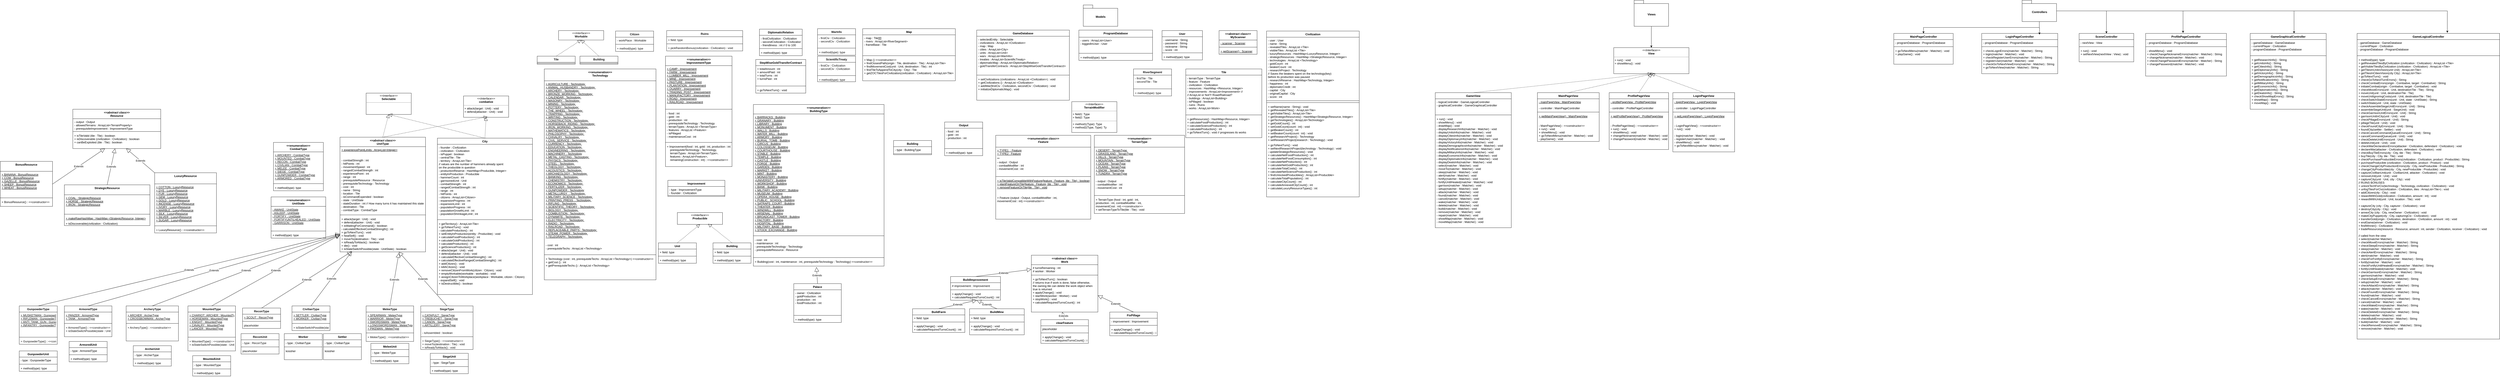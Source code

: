 <mxfile version="17.4.5" type="device"><diagram id="LWLc59bGNNppZGdSCgjI" name="Page-1"><mxGraphModel dx="1153" dy="6612" grid="1" gridSize="10" guides="1" tooltips="1" connect="1" arrows="1" fold="1" page="1" pageScale="1" pageWidth="11000" pageHeight="3000" math="0" shadow="0"><root><mxCell id="0"/><mxCell id="1" parent="0"/><mxCell id="_-_4MyWD2QAjOrnKf8Qg-1" value="Civilization" style="swimlane;fontStyle=1;align=center;verticalAlign=top;childLayout=stackLayout;horizontal=1;startSize=26;horizontalStack=0;resizeParent=1;resizeParentMax=0;resizeLast=0;collapsible=1;marginBottom=0;" parent="1" vertex="1"><mxGeometry x="5530" y="-4974" width="390" height="700" as="geometry"/></mxCell><mxCell id="_-_4MyWD2QAjOrnKf8Qg-2" value="- user : User&#10;- name : String&#10;- revealedTiles : ArrayList &lt;Tile&gt;&#10;- visibleTiles : ArrayList &lt;Tile&gt;&#10;- luxuryResources : HashMap&lt;LuxuryResource, Integer&gt;&#10;- strategicResources : HashMap &lt;StrategicResource, Integer&gt;&#10;- technologies : ArrayList &lt;Technology&gt;&#10;- goldCount : int&#10;- beakerCount : int&#10;- researchProject : Technology&#10;// Saves the beakers spent on the technology(key) &#10;before its production was paused&#10;- researchReserve : HashMap&lt;Technology, Integer&gt;&#10;- happiness : int&#10;- diplomaticCredit : int&#10;- capital : City&#10;- originalCapital : City&#10;- score : int" style="text;strokeColor=none;fillColor=none;align=left;verticalAlign=top;spacingLeft=4;spacingRight=4;overflow=hidden;rotatable=0;points=[[0,0.5],[1,0.5]];portConstraint=eastwest;" parent="_-_4MyWD2QAjOrnKf8Qg-1" vertex="1"><mxGeometry y="26" width="390" height="264" as="geometry"/></mxCell><mxCell id="_-_4MyWD2QAjOrnKf8Qg-3" value="" style="line;strokeWidth=1;fillColor=none;align=left;verticalAlign=middle;spacingTop=-1;spacingLeft=3;spacingRight=3;rotatable=0;labelPosition=right;points=[];portConstraint=eastwest;" parent="_-_4MyWD2QAjOrnKf8Qg-1" vertex="1"><mxGeometry y="290" width="390" height="8" as="geometry"/></mxCell><mxCell id="r8qQmIBnphqsXmqDYHh2-75" value="" style="line;strokeWidth=1;fillColor=none;align=left;verticalAlign=middle;spacingTop=-1;spacingLeft=3;spacingRight=3;rotatable=0;labelPosition=right;points=[];portConstraint=eastwest;" parent="_-_4MyWD2QAjOrnKf8Qg-1" vertex="1"><mxGeometry y="298" width="390" height="8" as="geometry"/></mxCell><mxCell id="r8qQmIBnphqsXmqDYHh2-74" value="+ setName(name : String) : void&#10;+ getRevealedTiles() : ArrayList&lt;Tile&gt;&#10;+ getVisibleTiles() : ArrayList&lt;Tile&gt;&#10;+ getStrategicResources() : HashMap&lt;StrategicResource, Integer&gt;&#10;+ getTechnologies() : ArrayList&lt;Technology&gt;&#10;+ getGoldCount() : int&#10;+ setGoldCount(count : int) : void&#10;+ getBeakerCount() : int&#10;+ setBeakerCount(count : int) : void&#10;+ getResearchProject() : Technology&#10;+ setResearchProject(research : Technology) : void&#10;" style="text;strokeColor=none;fillColor=none;align=left;verticalAlign=top;spacingLeft=4;spacingRight=4;overflow=hidden;rotatable=0;points=[[0,0.5],[1,0.5]];portConstraint=eastwest;" parent="_-_4MyWD2QAjOrnKf8Qg-1" vertex="1"><mxGeometry y="306" width="390" height="162" as="geometry"/></mxCell><mxCell id="_-_4MyWD2QAjOrnKf8Qg-4" value="+ goToNextTurn() : void&#10;+ setNextResearchProject(technology : Technology) : void&#10;- updateStrategicResources() : void&#10;+ calculateNetFoodProduction() : int&#10;+ calculateNetFoodConsumption() : int&#10;+ calculateNetProduction() : int&#10;+ calculateNetGoldProduction() : int&#10;+ calculateTotalCosts() : int&#10;+ calculateNetScienceProduction() : int&#10;+ findUnlockedProducibles() : ArrayList&lt;Producible&gt;&#10;+ calculateTotalPopulation() : int&#10;+ calculateCityCount() : int&#10;+ calculateAnnexedCityCount() ; int&#10;+ calculateLuxuryResourceTypes() : int" style="text;strokeColor=none;fillColor=none;align=left;verticalAlign=top;spacingLeft=4;spacingRight=4;overflow=hidden;rotatable=0;points=[[0,0.5],[1,0.5]];portConstraint=eastwest;" parent="_-_4MyWD2QAjOrnKf8Qg-1" vertex="1"><mxGeometry y="468" width="390" height="232" as="geometry"/></mxCell><mxCell id="_-_4MyWD2QAjOrnKf8Qg-5" value="Tile" style="swimlane;fontStyle=1;align=center;verticalAlign=top;childLayout=stackLayout;horizontal=1;startSize=26;horizontalStack=0;resizeParent=1;resizeParentMax=0;resizeLast=0;collapsible=1;marginBottom=0;" parent="1" vertex="1"><mxGeometry x="5190" y="-4814" width="320" height="290" as="geometry"/></mxCell><mxCell id="_-_4MyWD2QAjOrnKf8Qg-6" value="- terrainType : TerrainType&#10;- feature : Feature&#10;- civilization : Civilization&#10;- resources : HashMap &lt;Resource, Integer&gt;&#10;- improvements : ArrayList&lt;Improvement&gt; // &#10;// ArrayList or Not?/ Road/Railroad?&#10;- buildings : ArrayList&lt;Building&gt;&#10;- isPillaged : boolean&#10;- ruins : Ruins&#10;- works : ArrayList&lt;Work&gt;" style="text;strokeColor=none;fillColor=none;align=left;verticalAlign=top;spacingLeft=4;spacingRight=4;overflow=hidden;rotatable=0;points=[[0,0.5],[1,0.5]];portConstraint=eastwest;" parent="_-_4MyWD2QAjOrnKf8Qg-5" vertex="1"><mxGeometry y="26" width="320" height="164" as="geometry"/></mxCell><mxCell id="_-_4MyWD2QAjOrnKf8Qg-7" value="" style="line;strokeWidth=1;fillColor=none;align=left;verticalAlign=middle;spacingTop=-1;spacingLeft=3;spacingRight=3;rotatable=0;labelPosition=right;points=[];portConstraint=eastwest;" parent="_-_4MyWD2QAjOrnKf8Qg-5" vertex="1"><mxGeometry y="190" width="320" height="8" as="geometry"/></mxCell><mxCell id="_-_4MyWD2QAjOrnKf8Qg-8" value="+ getResources() : HashMap&lt;Resource, Integer&gt;&#10;+ calculateFoodProduction() : int&#10;+ calculateScienceProduction() : int&#10;+ calculateProduction() : int&#10;+ goToNextTurn() : void // progresses its works" style="text;strokeColor=none;fillColor=none;align=left;verticalAlign=top;spacingLeft=4;spacingRight=4;overflow=hidden;rotatable=0;points=[[0,0.5],[1,0.5]];portConstraint=eastwest;" parent="_-_4MyWD2QAjOrnKf8Qg-5" vertex="1"><mxGeometry y="198" width="320" height="92" as="geometry"/></mxCell><mxCell id="_-_4MyWD2QAjOrnKf8Qg-9" value="GameDatabase" style="swimlane;fontStyle=1;align=center;verticalAlign=top;childLayout=stackLayout;horizontal=1;startSize=26;horizontalStack=0;resizeParent=1;resizeParentMax=0;resizeLast=0;collapsible=1;marginBottom=0;" parent="1" vertex="1"><mxGeometry x="4310" y="-4978" width="390" height="296" as="geometry"/></mxCell><mxCell id="_-_4MyWD2QAjOrnKf8Qg-10" value="- selectedEntity : Selectable&#10;- civilizations : ArrayList &lt;Civilization&gt;&#10;- map : Map&#10;- cities : ArrayList&lt;City&gt;&#10;- units : ArrayList&lt;Unit&gt;&#10;- wars : ArrayList&lt;WarInfo&gt;&#10;- treaties : ArrayList&lt;ScientificTreaty&gt;&#10;- diplomaticMap : ArrayList&lt;DiplomaticRelation&gt;&#10;- goldTransferContracts : ArrayList&lt;StepWiseGoldTransferContracct&gt;" style="text;strokeColor=none;fillColor=none;align=left;verticalAlign=top;spacingLeft=4;spacingRight=4;overflow=hidden;rotatable=0;points=[[0,0.5],[1,0.5]];portConstraint=eastwest;" parent="_-_4MyWD2QAjOrnKf8Qg-9" vertex="1"><mxGeometry y="26" width="390" height="160" as="geometry"/></mxCell><mxCell id="_-_4MyWD2QAjOrnKf8Qg-11" value="" style="line;strokeWidth=1;fillColor=none;align=left;verticalAlign=middle;spacingTop=-1;spacingLeft=3;spacingRight=3;rotatable=0;labelPosition=right;points=[];portConstraint=eastwest;" parent="_-_4MyWD2QAjOrnKf8Qg-9" vertex="1"><mxGeometry y="186" width="390" height="8" as="geometry"/></mxCell><mxCell id="_-_4MyWD2QAjOrnKf8Qg-12" value="+ setCivilizations (civilizations : ArrayList &lt;Civilization&gt;) : void&#10;+ getCivilizations () : ArrayList &lt;Civilization&gt;&#10;+ addWar(firstCiv : Civilization, secondCiv : Civilization) : void&#10;+ initializeDiplomaticMap() : void" style="text;strokeColor=none;fillColor=none;align=left;verticalAlign=top;spacingLeft=4;spacingRight=4;overflow=hidden;rotatable=0;points=[[0,0.5],[1,0.5]];portConstraint=eastwest;" parent="_-_4MyWD2QAjOrnKf8Qg-9" vertex="1"><mxGeometry y="194" width="390" height="102" as="geometry"/></mxCell><mxCell id="_-_4MyWD2QAjOrnKf8Qg-14" value="GameLogicalController" style="swimlane;fontStyle=1;align=center;verticalAlign=top;childLayout=stackLayout;horizontal=1;startSize=26;horizontalStack=0;resizeParent=1;resizeParentMax=0;resizeLast=0;collapsible=1;marginBottom=0;" parent="1" vertex="1"><mxGeometry x="10120" y="-4964" width="600" height="1290" as="geometry"/></mxCell><mxCell id="_-_4MyWD2QAjOrnKf8Qg-15" value="- gameDatabase : GameDatabase&#10;- currentPlayer : Civilization&#10;- programDatabase : ProgramDatabase" style="text;strokeColor=none;fillColor=none;align=left;verticalAlign=top;spacingLeft=4;spacingRight=4;overflow=hidden;rotatable=0;points=[[0,0.5],[1,0.5]];portConstraint=eastwest;" parent="_-_4MyWD2QAjOrnKf8Qg-14" vertex="1"><mxGeometry y="26" width="600" height="64" as="geometry"/></mxCell><mxCell id="_-_4MyWD2QAjOrnKf8Qg-16" value="" style="line;strokeWidth=1;fillColor=none;align=left;verticalAlign=middle;spacingTop=-1;spacingLeft=3;spacingRight=3;rotatable=0;labelPosition=right;points=[];portConstraint=eastwest;" parent="_-_4MyWD2QAjOrnKf8Qg-14" vertex="1"><mxGeometry y="90" width="600" height="8" as="geometry"/></mxCell><mxCell id="_-_4MyWD2QAjOrnKf8Qg-17" value="+ method(type): type&#10;+ getRevealedTilesByCivilization (civilization : Civilization) : ArrayList &lt;Tile&gt;&#10;+ getVisibleTilesByCivilization (civilization : Civilization) : ArrayList &lt;Tile&gt;&#10;+ getTilesInUnitsVision(unit Unit) : ArrayList&lt;Tile&gt;&#10;+ getTilesInCitiesVision(city City) : ArrayLIst&lt;Tile&gt;&#10;+ goToNextTurn() : void&#10;+ checkGoToNextTurnErrors() : String&#10;+ checkCombatErrors(origin : Combative, target : Combative) : String&#10;+ initiateCombat(origin : Combative, target : Combative) : void&#10;+ checkMoveErrors(unit : Unit, destinationTile : Tile) : String&#10;+ moveUnit(unit : Unit, destinationTile : Tile) &#10;+ moveUnitIgnoringCosts(unit : Unit, destinationTile : Tile)&#10;+ checkSwitchStateErrors(unit : Unit, state : UnitState) : String&#10;+ switchState(unit : Unit, state : UnitState)&#10;+ checkAssembleSiegeUnitErrors(unit : Unit) : String&#10;+ assembleSiegeUnit(unit : SiegeUnit) : void&#10;+ checkGarrisonUnitErrors(unit : Unit) : String&#10;+ garrisonUnitInCity(unit : Unit) : void&#10;+ checkPillageErrors(unit : Unit) : String&#10;+ pillageTile(unit : Unit) : void&#10;+ checkFoundCityErrors(unit : Unit) : String&#10;+ foundCity(settler : Settler) : void&#10;+ checkCancelCommandQueueErrors(unit : Unit) : String&#10;+ cancelCommandQueue(unit : Unit) : void&#10;+ checkDeleteUnitErrors(unit : Unit) : String&#10;+ deleteUnit(unit : Unit) : void&#10;+ checkWarDeclarationErrors(attacker : Civilization, defendant : Civilization) : void&#10;+ declareWar(attacker : Civilization, defendant : Civilization) : void&#10;+ checkBuyTileErrors(city : City, tile : Tile) : String&#10;+ buyTile(city : City, tile : Tile) : void&#10;+ checkPurchaseProducibleErrors(civilization : Civilization, product : Producible) : String&#10;+ purchaseProducible (civilization : Civilization, product : Product) : void&#10;+ checkChangeCityProductionErrors(city : City, newProducible : Producible) : String&#10;+ changeCityProducible(city : City, newProducible : Producible) : void&#10;+ captureCivillianUnit(unit : CivillianUnit, attacker : Civilization) : void&#10;+ removeUnit(unit : Unit) : void&#10;+ captureCity(unit : Unit, city : City) : void&#10;// RUINS BONUSES&#10;+ unlockTechForCiv(technology : Technology, civilization : Civilization) : void&#10;+ unfogTilesForCiv(civilization : Civilization, tiles : ArrayList&lt;Tile&gt;) : void&#10;+ addCitizen(city : City) : void&#10;+ rewardWithGold(civilization : Civilization, amount : int) : void&#10;+ rewardWithUnit(unit : Unit, location : Tile) : void&#10;&#10;+ captureCity (city : City, capturer : Civilization) : void&#10;+ destroyCity(city : City) : void&#10;+ annexCity (city : City, newOwner : Civilization) : void&#10;+ makeCityPuppet(city : City, capturingCiv : Civilization) : void&#10;+ transferGold(origin : Civilization, destination : Civilization, amount : int) : void&#10;+ endGame(winner : Civilization) : void&#10;+ findWinner() : Civilization&#10;+ tradeResources(resource : Resource, amount : int, sender : Civilization, receiver : Civilization) : void&#10;&#10;// called from the view&#10;+ select(matcher Matcher)&#10;+ checkMoveErrors(matcher : Matcher) : String&#10;+ checkSleepErrors(matcher : Matcher) : String&#10;+ sleep(matcher : Matcher) : void&#10;+ checkAlertErrors(matcher : Matcher) : String&#10;+ alert(matcher : Matcher) : void&#10;+ checkForFortifyErrors(matcher : Matcher) : String&#10;+ fortify(matcher : Matcher) : void&#10;+ checkFortifyUntilHealedErrors(matcher : Matcher) : String&#10;+ fortifyUntilHealed(matcher : Matcher) : void&#10;+ checkGarrisonErrors(matcher : Matcher) : String&#10;+ garrison(matcher : Matcher) : void&#10;+ checkSetupErrors(matcher : Matcher) : String&#10;+ setup(matcher : Matcher) : void&#10;+ checkAttackErrors(matcher : Matcher) : String&#10;+ attack(matcher : Matcher) : void&#10;+ checkFoundErrors(matcher : Matcher) : String&#10;+ found(matcher : Matcher) : void&#10;+ checkCancelErrors(matcher : Matcher) : String&#10;+ cancel(matcher : Matcher) : void&#10;+ checkWakeErrors(matcher : Matcher) : String&#10;+ wake(matcher : Matcher) : void&#10;+ checkDeleteErrors(matcher : Matcher) : String&#10;+ delete(matcher : Matcher) : void&#10;+ checkBuildErrors(matcher : Matcher) : String&#10;+ build(matcher : Matcher) : void&#10;+ checkRemoveErrors(matcher : Matcher) : String&#10;+ remove(matcher : Matcher) : void" style="text;strokeColor=none;fillColor=none;align=left;verticalAlign=top;spacingLeft=4;spacingRight=4;overflow=hidden;rotatable=0;points=[[0,0.5],[1,0.5]];portConstraint=eastwest;" parent="_-_4MyWD2QAjOrnKf8Qg-14" vertex="1"><mxGeometry y="98" width="600" height="1192" as="geometry"/></mxCell><mxCell id="_-_4MyWD2QAjOrnKf8Qg-22" value="Map" style="swimlane;fontStyle=1;align=center;verticalAlign=top;childLayout=stackLayout;horizontal=1;startSize=26;horizontalStack=0;resizeParent=1;resizeParentMax=0;resizeLast=0;collapsible=1;marginBottom=0;" parent="1" vertex="1"><mxGeometry x="3830" y="-4984" width="390" height="220" as="geometry"/></mxCell><mxCell id="_-_4MyWD2QAjOrnKf8Qg-23" value="- map : Tile[][]&#10;- rivers : ArrayList&lt;RiverSegment&gt;&#10;- frameBase : Tile" style="text;strokeColor=none;fillColor=none;align=left;verticalAlign=top;spacingLeft=4;spacingRight=4;overflow=hidden;rotatable=0;points=[[0,0.5],[1,0.5]];portConstraint=eastwest;" parent="_-_4MyWD2QAjOrnKf8Qg-22" vertex="1"><mxGeometry y="26" width="390" height="84" as="geometry"/></mxCell><mxCell id="_-_4MyWD2QAjOrnKf8Qg-24" value="" style="line;strokeWidth=1;fillColor=none;align=left;verticalAlign=middle;spacingTop=-1;spacingLeft=3;spacingRight=3;rotatable=0;labelPosition=right;points=[];portConstraint=eastwest;" parent="_-_4MyWD2QAjOrnKf8Qg-22" vertex="1"><mxGeometry y="110" width="390" height="8" as="geometry"/></mxCell><mxCell id="_-_4MyWD2QAjOrnKf8Qg-25" value="+ Map () &lt;&lt;constructor&gt;&gt;&#10;+ findClosestPath(origin : Tile, destination : Tile) : ArrayList&lt;Tile&gt;&#10;+ findMovementCost(unit : Unit, destination : Tile) : int&#10;+ findTileToAppendToCity(city : City) : Tile&#10;+ getZOCTilesForCivilization(civilization : Civilization) : ArrrayList&lt;Tile&gt;" style="text;strokeColor=none;fillColor=none;align=left;verticalAlign=top;spacingLeft=4;spacingRight=4;overflow=hidden;rotatable=0;points=[[0,0.5],[1,0.5]];portConstraint=eastwest;" parent="_-_4MyWD2QAjOrnKf8Qg-22" vertex="1"><mxGeometry y="118" width="390" height="102" as="geometry"/></mxCell><mxCell id="_-_4MyWD2QAjOrnKf8Qg-26" value="City" style="swimlane;fontStyle=1;align=center;verticalAlign=top;childLayout=stackLayout;horizontal=1;startSize=26;horizontalStack=0;resizeParent=1;resizeParentMax=0;resizeLast=0;collapsible=1;marginBottom=0;" parent="1" vertex="1"><mxGeometry x="2040" y="-4522" width="400" height="660" as="geometry"/></mxCell><mxCell id="_-_4MyWD2QAjOrnKf8Qg-27" value="- founder : Civilizaiton&#10;- civilization : Civilization&#10;- isPuppet : boolean&#10;- centralTile : Tile&#10;- territory : ArrayList&lt;Tile&gt;&#10;// values are the number of hammers already spent &#10;on the producible in question&#10;- productionReserve : HashMap&lt;Producible, Integer&gt;&#10;- entityInProduction : Producible&#10;- hammerCount : int&#10;- garrisonedUnit : Unit&#10;- combatStrength : int&#10;- rangedCombatStrength : int&#10;- range : int&#10;- hitPoints : int&#10;- citizens : ArrayList&lt;Citizen&gt;&#10;- expansionProgress : int&#10;- expansionLimit : int&#10;- populationProgress : int&#10;- populationGrowthLimit : int&#10;- populationShrinkageLimit ; int&#10;" style="text;strokeColor=none;fillColor=none;align=left;verticalAlign=top;spacingLeft=4;spacingRight=4;overflow=hidden;rotatable=0;points=[[0,0.5],[1,0.5]];portConstraint=eastwest;" parent="_-_4MyWD2QAjOrnKf8Qg-26" vertex="1"><mxGeometry y="26" width="400" height="314" as="geometry"/></mxCell><mxCell id="_-_4MyWD2QAjOrnKf8Qg-28" value="" style="line;strokeWidth=1;fillColor=none;align=left;verticalAlign=middle;spacingTop=-1;spacingLeft=3;spacingRight=3;rotatable=0;labelPosition=right;points=[];portConstraint=eastwest;" parent="_-_4MyWD2QAjOrnKf8Qg-26" vertex="1"><mxGeometry y="340" width="400" height="8" as="geometry"/></mxCell><mxCell id="_-_4MyWD2QAjOrnKf8Qg-29" value="+ getTerritory() : ArrayList&lt;Tile&gt;&#10;+ goToNextTurn() : void&#10;- calculateProduction() : int&#10;+ setEntityInProduction(entity : Producible) : void&#10;+ calculateFoodProduction() : int&#10;+ calculateGoldProduction() : int&#10;+ calculateProduction() : int&#10;+ getScienceProduction() : int&#10;+ attack(target : Unit) : void&#10;+ defend(attacker : Unit) : void&#10;+ calculateEffectiveCombatStrength() : int&#10;+ calculateEffectiveRangedCombatStrength() : int&#10;+ addCitizen() : void&#10;+ killACitizen() : void&#10;+ removeCitizenFromWork(citizen : Citizen) : void&#10;+ emptyWorkable(workable : workable) : void&#10;+ assignCitizenToWorkplace(workplace : Workable, citizen : Citizen)&#10;- expandSelf() : void&#10;+ isDestructible() : boolean" style="text;strokeColor=none;fillColor=none;align=left;verticalAlign=top;spacingLeft=4;spacingRight=4;overflow=hidden;rotatable=0;points=[[0,0.5],[1,0.5]];portConstraint=eastwest;" parent="_-_4MyWD2QAjOrnKf8Qg-26" vertex="1"><mxGeometry y="348" width="400" height="312" as="geometry"/></mxCell><mxCell id="_-_4MyWD2QAjOrnKf8Qg-30" value="&lt;&lt;enumeration&gt;&gt;&#10;TerrainType" style="swimlane;fontStyle=1;align=center;verticalAlign=top;childLayout=stackLayout;horizontal=1;startSize=50;horizontalStack=0;resizeParent=1;resizeParentMax=0;resizeLast=0;collapsible=1;marginBottom=0;" parent="1" vertex="1"><mxGeometry x="4805" y="-4534" width="380" height="330" as="geometry"/></mxCell><mxCell id="_-_4MyWD2QAjOrnKf8Qg-31" value="+ DESERT : TerrainType &#10;+ GRASSLAND : TerrainType&#10;+ HILLS : TerrainType&#10;+ MOUNTAIN : TerrainType&#10;+ OCEAN : TerrainType&#10;+ PLAINS : TerrainType&#10;+ SNOW : TerrainType&#10;+ TUNDRA : TerrainType&#10;" style="text;strokeColor=none;fillColor=none;align=left;verticalAlign=top;spacingLeft=4;spacingRight=4;overflow=hidden;rotatable=0;points=[[0,0.5],[1,0.5]];portConstraint=eastwest;fontStyle=4" parent="_-_4MyWD2QAjOrnKf8Qg-30" vertex="1"><mxGeometry y="50" width="380" height="130" as="geometry"/></mxCell><mxCell id="_-_4MyWD2QAjOrnKf8Qg-38" value="- output : Output&#10;- combatModifier : int&#10;- movementCost : int" style="text;strokeColor=none;fillColor=none;align=left;verticalAlign=top;spacingLeft=4;spacingRight=4;overflow=hidden;rotatable=0;points=[[0,0.5],[1,0.5]];portConstraint=eastwest;fontStyle=0" parent="_-_4MyWD2QAjOrnKf8Qg-30" vertex="1"><mxGeometry y="180" width="380" height="70" as="geometry"/></mxCell><mxCell id="_-_4MyWD2QAjOrnKf8Qg-32" value="" style="line;strokeWidth=1;fillColor=none;align=left;verticalAlign=middle;spacingTop=-1;spacingLeft=3;spacingRight=3;rotatable=0;labelPosition=right;points=[];portConstraint=eastwest;" parent="_-_4MyWD2QAjOrnKf8Qg-30" vertex="1"><mxGeometry y="250" width="380" height="8" as="geometry"/></mxCell><mxCell id="_-_4MyWD2QAjOrnKf8Qg-33" value="+ TerrainType (food : int, gold : int, &#10;production : int, combatModifier : int,&#10;movementCost : int) &lt;&lt;constructor&gt;&gt;&#10;+ setTerrainTypeToTile(tile : Tile) : void" style="text;strokeColor=none;fillColor=none;align=left;verticalAlign=top;spacingLeft=4;spacingRight=4;overflow=hidden;rotatable=0;points=[[0,0.5],[1,0.5]];portConstraint=eastwest;" parent="_-_4MyWD2QAjOrnKf8Qg-30" vertex="1"><mxGeometry y="258" width="380" height="72" as="geometry"/></mxCell><mxCell id="_-_4MyWD2QAjOrnKf8Qg-34" value="&lt;&lt;enumeration class&gt;&gt;&#10;Feature" style="swimlane;fontStyle=3;align=center;verticalAlign=top;childLayout=stackLayout;horizontal=1;startSize=50;horizontalStack=0;resizeParent=1;resizeParentMax=0;resizeLast=0;collapsible=1;marginBottom=0;" parent="1" vertex="1"><mxGeometry x="4390" y="-4534" width="400" height="354" as="geometry"/></mxCell><mxCell id="QRbFLvMYauM9eKCfgU_Y-1" value="+ TYPE1  : Feature&#10;+ TYPE2 : Feature&#10;..." style="text;strokeColor=none;fillColor=none;align=left;verticalAlign=top;spacingLeft=4;spacingRight=4;overflow=hidden;rotatable=0;points=[[0,0.5],[1,0.5]];portConstraint=eastwest;fontStyle=4" parent="_-_4MyWD2QAjOrnKf8Qg-34" vertex="1"><mxGeometry y="50" width="400" height="50" as="geometry"/></mxCell><mxCell id="_-_4MyWD2QAjOrnKf8Qg-35" value="- output : Output&#10;- combatModifier : int&#10;- movementCost : int" style="text;strokeColor=none;fillColor=none;align=left;verticalAlign=top;spacingLeft=4;spacingRight=4;overflow=hidden;rotatable=0;points=[[0,0.5],[1,0.5]];portConstraint=eastwest;" parent="_-_4MyWD2QAjOrnKf8Qg-34" vertex="1"><mxGeometry y="100" width="400" height="70" as="geometry"/></mxCell><mxCell id="_-_4MyWD2QAjOrnKf8Qg-36" value="" style="line;strokeWidth=1;fillColor=none;align=left;verticalAlign=middle;spacingTop=-1;spacingLeft=3;spacingRight=3;rotatable=0;labelPosition=right;points=[];portConstraint=eastwest;" parent="_-_4MyWD2QAjOrnKf8Qg-34" vertex="1"><mxGeometry y="170" width="400" height="8" as="geometry"/></mxCell><mxCell id="_-_4MyWD2QAjOrnKf8Qg-37" value="+ isTileValidCompatibleWithFeature(feature : Feature, tile : Tile) : boolean&#10;+ plantFeatureOnTile(feature : Feature, tile : Tile) : void&#10;+ removeFeatureOnTile(tile : Tile) : void" style="text;strokeColor=none;fillColor=none;align=left;verticalAlign=top;spacingLeft=4;spacingRight=4;overflow=hidden;rotatable=0;points=[[0,0.5],[1,0.5]];portConstraint=eastwest;fontStyle=4" parent="_-_4MyWD2QAjOrnKf8Qg-34" vertex="1"><mxGeometry y="178" width="400" height="72" as="geometry"/></mxCell><mxCell id="QRbFLvMYauM9eKCfgU_Y-2" value="+ Feature (output : Output, combatModifier : int,&#10;movementCost : int) &lt;&lt;constructor&gt;&gt;&#10;&#10;" style="text;strokeColor=none;fillColor=none;align=left;verticalAlign=top;spacingLeft=4;spacingRight=4;overflow=hidden;rotatable=0;points=[[0,0.5],[1,0.5]];portConstraint=eastwest;" parent="_-_4MyWD2QAjOrnKf8Qg-34" vertex="1"><mxGeometry y="250" width="400" height="104" as="geometry"/></mxCell><mxCell id="_-_4MyWD2QAjOrnKf8Qg-63" value="&lt;&lt;abstract class&gt;&gt;&#10;Resource" style="swimlane;fontStyle=3;align=center;verticalAlign=top;childLayout=stackLayout;horizontal=1;startSize=40;horizontalStack=0;resizeParent=1;resizeParentMax=0;resizeLast=0;collapsible=1;marginBottom=0;" parent="1" vertex="1"><mxGeometry x="505.5" y="-4644" width="370" height="166" as="geometry"/></mxCell><mxCell id="_-_4MyWD2QAjOrnKf8Qg-64" value="- output : Output&#10;- allowedTerrains : ArrayList&lt;TerrainProperty&gt;&#10;- prerequisiteImprovement : ImprovementType" style="text;strokeColor=none;fillColor=none;align=left;verticalAlign=top;spacingLeft=4;spacingRight=4;overflow=hidden;rotatable=0;points=[[0,0.5],[1,0.5]];portConstraint=eastwest;" parent="_-_4MyWD2QAjOrnKf8Qg-63" vertex="1"><mxGeometry y="40" width="370" height="50" as="geometry"/></mxCell><mxCell id="_-_4MyWD2QAjOrnKf8Qg-65" value="" style="line;strokeWidth=1;fillColor=none;align=left;verticalAlign=middle;spacingTop=-1;spacingLeft=3;spacingRight=3;rotatable=0;labelPosition=right;points=[];portConstraint=eastwest;" parent="_-_4MyWD2QAjOrnKf8Qg-63" vertex="1"><mxGeometry y="90" width="370" height="8" as="geometry"/></mxCell><mxCell id="_-_4MyWD2QAjOrnKf8Qg-66" value="+ isTileValid (tile : Tile) : boolean&#10;+ isDiscoverable (civilization : Civilization) : boolean&#10;+ canBeExploited (tile : Tile) : boolean" style="text;strokeColor=none;fillColor=none;align=left;verticalAlign=top;spacingLeft=4;spacingRight=4;overflow=hidden;rotatable=0;points=[[0,0.5],[1,0.5]];portConstraint=eastwest;" parent="_-_4MyWD2QAjOrnKf8Qg-63" vertex="1"><mxGeometry y="98" width="370" height="68" as="geometry"/></mxCell><mxCell id="_-_4MyWD2QAjOrnKf8Qg-67" value="BonusResource" style="swimlane;fontStyle=1;align=center;verticalAlign=top;childLayout=stackLayout;horizontal=1;startSize=42;horizontalStack=0;resizeParent=1;resizeParentMax=0;resizeLast=0;collapsible=1;marginBottom=0;" parent="1" vertex="1"><mxGeometry x="200" y="-4424" width="220" height="190" as="geometry"/></mxCell><mxCell id="_-_4MyWD2QAjOrnKf8Qg-68" value="+ BANANA : BonusResource&#10;+ COW : BonusResource&#10;+ GAZELLE : BonusResource&#10;+ SHEEP : BonusResource&#10;+ WHEAT : BonusResource&#10;" style="text;strokeColor=none;fillColor=none;align=left;verticalAlign=top;spacingLeft=4;spacingRight=4;overflow=hidden;rotatable=0;points=[[0,0.5],[1,0.5]];portConstraint=eastwest;fontStyle=4" parent="_-_4MyWD2QAjOrnKf8Qg-67" vertex="1"><mxGeometry y="42" width="220" height="108" as="geometry"/></mxCell><mxCell id="_-_4MyWD2QAjOrnKf8Qg-69" value="" style="line;strokeWidth=1;fillColor=none;align=left;verticalAlign=middle;spacingTop=-1;spacingLeft=3;spacingRight=3;rotatable=0;labelPosition=right;points=[];portConstraint=eastwest;" parent="_-_4MyWD2QAjOrnKf8Qg-67" vertex="1"><mxGeometry y="150" width="220" height="8" as="geometry"/></mxCell><mxCell id="_-_4MyWD2QAjOrnKf8Qg-70" value="+ BonusResource() : &lt;&lt;constructor&gt;&gt;" style="text;strokeColor=none;fillColor=none;align=left;verticalAlign=top;spacingLeft=4;spacingRight=4;overflow=hidden;rotatable=0;points=[[0,0.5],[1,0.5]];portConstraint=eastwest;" parent="_-_4MyWD2QAjOrnKf8Qg-67" vertex="1"><mxGeometry y="158" width="220" height="32" as="geometry"/></mxCell><mxCell id="_-_4MyWD2QAjOrnKf8Qg-71" value="StrategicResource" style="swimlane;fontStyle=1;align=center;verticalAlign=top;childLayout=stackLayout;horizontal=1;startSize=42;horizontalStack=0;resizeParent=1;resizeParentMax=0;resizeLast=0;collapsible=1;marginBottom=0;" parent="1" vertex="1"><mxGeometry x="470" y="-4325" width="360" height="172" as="geometry"/></mxCell><mxCell id="_-_4MyWD2QAjOrnKf8Qg-72" value="+ COAL : StrategicResouce&#10;+ HORSE : StrategicResouce&#10;+ IRON : StrategicResouce" style="text;strokeColor=none;fillColor=none;align=left;verticalAlign=top;spacingLeft=4;spacingRight=4;overflow=hidden;rotatable=0;points=[[0,0.5],[1,0.5]];portConstraint=eastwest;fontStyle=4" parent="_-_4MyWD2QAjOrnKf8Qg-71" vertex="1"><mxGeometry y="42" width="360" height="78" as="geometry"/></mxCell><mxCell id="_-_4MyWD2QAjOrnKf8Qg-73" value="" style="line;strokeWidth=1;fillColor=none;align=left;verticalAlign=middle;spacingTop=-1;spacingLeft=3;spacingRight=3;rotatable=0;labelPosition=right;points=[];portConstraint=eastwest;" parent="_-_4MyWD2QAjOrnKf8Qg-71" vertex="1"><mxGeometry y="120" width="360" height="8" as="geometry"/></mxCell><mxCell id="_-_4MyWD2QAjOrnKf8Qg-74" value="+ makeRawHashMap : HashMap &lt;StrategicResource, Integer&gt;" style="text;strokeColor=none;fillColor=none;align=left;verticalAlign=top;spacingLeft=4;spacingRight=4;overflow=hidden;rotatable=0;points=[[0,0.5],[1,0.5]];portConstraint=eastwest;fontStyle=4" parent="_-_4MyWD2QAjOrnKf8Qg-71" vertex="1"><mxGeometry y="128" width="360" height="22" as="geometry"/></mxCell><mxCell id="v_dcizwXOp4LHervZA0l-6" value="+ isDiscoverable(civilization : Civilization)" style="text;strokeColor=none;fillColor=none;align=left;verticalAlign=top;spacingLeft=4;spacingRight=4;overflow=hidden;rotatable=0;points=[[0,0.5],[1,0.5]];portConstraint=eastwest;" parent="_-_4MyWD2QAjOrnKf8Qg-71" vertex="1"><mxGeometry y="150" width="360" height="22" as="geometry"/></mxCell><mxCell id="_-_4MyWD2QAjOrnKf8Qg-75" value="LuxuryResource" style="swimlane;fontStyle=1;align=center;verticalAlign=top;childLayout=stackLayout;horizontal=1;startSize=47;horizontalStack=0;resizeParent=1;resizeParentMax=0;resizeLast=0;collapsible=1;marginBottom=0;" parent="1" vertex="1"><mxGeometry x="850" y="-4376" width="260" height="254" as="geometry"/></mxCell><mxCell id="_-_4MyWD2QAjOrnKf8Qg-76" value="+ COTTON : LuxuryResource&#10;+ DYE : LuxuryResource&#10;+ FUR : LuxuryResource&#10;+ GEM : LuxuryResource&#10;+ GOLD : LuxuryResource&#10;+ INCENSE : LuxuryResource&#10;+ IVORY : LuxuryResource&#10;+ MARBLE : LuxuryResource&#10;+ SILK : LuxuryResource&#10;+ SILVER : LuxuryResource&#10;+ SUGAR : LuxuryResource" style="text;strokeColor=none;fillColor=none;align=left;verticalAlign=top;spacingLeft=4;spacingRight=4;overflow=hidden;rotatable=0;points=[[0,0.5],[1,0.5]];portConstraint=eastwest;fontStyle=4" parent="_-_4MyWD2QAjOrnKf8Qg-75" vertex="1"><mxGeometry y="47" width="260" height="173" as="geometry"/></mxCell><mxCell id="_-_4MyWD2QAjOrnKf8Qg-77" value="" style="line;strokeWidth=1;fillColor=none;align=left;verticalAlign=middle;spacingTop=-1;spacingLeft=3;spacingRight=3;rotatable=0;labelPosition=right;points=[];portConstraint=eastwest;" parent="_-_4MyWD2QAjOrnKf8Qg-75" vertex="1"><mxGeometry y="220" width="260" height="8" as="geometry"/></mxCell><mxCell id="_-_4MyWD2QAjOrnKf8Qg-78" value="+ LuxuryResource() : &lt;&lt;constructor&gt;&gt;" style="text;strokeColor=none;fillColor=none;align=left;verticalAlign=top;spacingLeft=4;spacingRight=4;overflow=hidden;rotatable=0;points=[[0,0.5],[1,0.5]];portConstraint=eastwest;" parent="_-_4MyWD2QAjOrnKf8Qg-75" vertex="1"><mxGeometry y="228" width="260" height="26" as="geometry"/></mxCell><mxCell id="_-_4MyWD2QAjOrnKf8Qg-175" value="&lt;&lt;enumeration&gt;&gt;&#10;ImprovementType" style="swimlane;fontStyle=1;align=center;verticalAlign=top;childLayout=stackLayout;horizontal=1;startSize=40;horizontalStack=0;resizeParent=1;resizeParentMax=0;resizeLast=0;collapsible=1;marginBottom=0;" parent="1" vertex="1"><mxGeometry x="3000" y="-4868" width="280" height="466" as="geometry"/></mxCell><mxCell id="XvoDLz_anU0_4KdYQ79r-23" value="+ CAMP : Improvement&#10;+ FARM : Improvement&#10;+ LUMBER_MILL : Improvement&#10;+ MINE : Improvement&#10;+ PASTURE : Improvement&#10;+ PLANTATION : Improvement&#10;+ QUARRY : Improvement&#10;+ TRADING_POST : Improvement&#10;+ MANUFACTORY : Improvement&#10;+ ROAD : Improvement&#10;+ RAILROAD : Improvement" style="text;strokeColor=none;fillColor=none;align=left;verticalAlign=top;spacingLeft=4;spacingRight=4;overflow=hidden;rotatable=0;points=[[0,0.5],[1,0.5]];portConstraint=eastwest;fontStyle=4" parent="_-_4MyWD2QAjOrnKf8Qg-175" vertex="1"><mxGeometry y="40" width="280" height="180" as="geometry"/></mxCell><mxCell id="XvoDLz_anU0_4KdYQ79r-24" value="" style="line;strokeWidth=1;fillColor=none;align=left;verticalAlign=middle;spacingTop=-1;spacingLeft=3;spacingRight=3;rotatable=0;labelPosition=right;points=[];portConstraint=eastwest;" parent="_-_4MyWD2QAjOrnKf8Qg-175" vertex="1"><mxGeometry y="220" width="280" height="8" as="geometry"/></mxCell><mxCell id="_-_4MyWD2QAjOrnKf8Qg-176" value="- food : int&#10;- gold : int&#10;- production : int&#10;- prerequisiteTechnology : Technology&#10;- terrainTypes : ArrayList &lt;TerrainType&gt;&#10;- features : ArrayList &lt;Feature&gt;&#10;- isPillaged&#10;- maintenanceCost : int" style="text;strokeColor=none;fillColor=none;align=left;verticalAlign=top;spacingLeft=4;spacingRight=4;overflow=hidden;rotatable=0;points=[[0,0.5],[1,0.5]];portConstraint=eastwest;" parent="_-_4MyWD2QAjOrnKf8Qg-175" vertex="1"><mxGeometry y="228" width="280" height="132" as="geometry"/></mxCell><mxCell id="_-_4MyWD2QAjOrnKf8Qg-177" value="" style="line;strokeWidth=1;fillColor=none;align=left;verticalAlign=middle;spacingTop=-1;spacingLeft=3;spacingRight=3;rotatable=0;labelPosition=right;points=[];portConstraint=eastwest;" parent="_-_4MyWD2QAjOrnKf8Qg-175" vertex="1"><mxGeometry y="360" width="280" height="8" as="geometry"/></mxCell><mxCell id="_-_4MyWD2QAjOrnKf8Qg-178" value="+ Improvement(food : int, gold : int, production : int,&#10;    prerequisiteTechnology : Technology,&#10;    terrainTypes : ArrayList&lt;TerrainType&gt;,&#10;    features : ArrayList&lt;Feature&gt;,&#10;    remainingConstruction : int) : &lt;&lt;constructor&gt;&gt;" style="text;strokeColor=none;fillColor=none;align=left;verticalAlign=top;spacingLeft=4;spacingRight=4;overflow=hidden;rotatable=0;points=[[0,0.5],[1,0.5]];portConstraint=eastwest;" parent="_-_4MyWD2QAjOrnKf8Qg-175" vertex="1"><mxGeometry y="368" width="280" height="98" as="geometry"/></mxCell><mxCell id="_-_4MyWD2QAjOrnKf8Qg-179" value="&lt;&lt;enumeration&gt;&gt;&#10;Technology" style="swimlane;fontStyle=1;align=center;verticalAlign=top;childLayout=stackLayout;horizontal=1;startSize=50;horizontalStack=0;resizeParent=1;resizeParentMax=0;resizeLast=0;collapsible=1;marginBottom=0;" parent="1" vertex="1"><mxGeometry x="2490" y="-4814" width="470" height="890" as="geometry"/></mxCell><mxCell id="_-_4MyWD2QAjOrnKf8Qg-180" value="+ AGRICULTURE : Technology &#10;+ ANIMAL_HUSBANDRY : Technology &#10;+ ARCHERY : Technology &#10;+ BRONZE_WORKING : Technology &#10;+ CALENDAR : Technology &#10;+ MASONRY : Technology &#10;+ MINING : Technology &#10;+ POTTERY : Technology &#10;+ THE_WHEEL : Technology &#10;+ TRAPPING : Technology &#10;+ WRITING : Technology &#10;+ CONSTRUCTION : Technology &#10;+ HORSEBACK_RIDING : Technology &#10;+ IRON_WORKING : Technology &#10;+ MATHEMATICS : Technology &#10;+ PHILOSOPHY : Technology &#10;+ CHIVALRY : Technology &#10;+ CIVIL_SERVICE : Technology &#10;+ CURRENCY : Technology &#10;+ EDUCATION : Technology &#10;+ ENGINEERING : Technology &#10;+ MACHINERY : Technology&#10;+ METAL_CASTING : Technology &#10;+ PHYSICS : Technology &#10;+ STEEL : Technology &#10;+ THEOLOGY : Technology &#10;+ ACOUSTICS : Technology &#10;+ ARCHAEOLOGY : Technology &#10;+ BANKING : Technology &#10;+ CHEMISTRY : Technology &#10;+ ECONOMICS : Technology &#10;+ FERTILIZER : Technology &#10;+ GUNPOWDER : Technology&#10;+ METALLURGY  : Technology &#10;+ MILITARY_SCIENCE : Technology &#10;+ PRINTING_PRESS  : Technology &#10;+ RIFLING : Technology &#10;+ SCIENTIFIC_THEORY : Technology &#10;+ BIOLOGY : Technology &#10;+ COMBUSTION : Technology &#10;+ DYNAMITE : Technology &#10;+ ELECTRICITY : Technology &#10;+ RADIO : Technology &#10;+ RAILROAD : Technology &#10;+ REPLACEABLE_PARTS : Technology &#10;+ STEAM_POWER : Technology &#10;+ TELEGRAPH : Technology &#10;" style="text;strokeColor=none;fillColor=none;align=left;verticalAlign=top;spacingLeft=4;spacingRight=4;overflow=hidden;rotatable=0;points=[[0,0.5],[1,0.5]];portConstraint=eastwest;fontStyle=4" parent="_-_4MyWD2QAjOrnKf8Qg-179" vertex="1"><mxGeometry y="50" width="470" height="680" as="geometry"/></mxCell><mxCell id="RjRTw-r8RQAa0iGSrdaR-1" value="- cost : int&#10;- prerequisiteTechs : ArrayList &lt;Technology&gt;" style="text;strokeColor=none;fillColor=none;align=left;verticalAlign=top;spacingLeft=4;spacingRight=4;overflow=hidden;rotatable=0;points=[[0,0.5],[1,0.5]];portConstraint=eastwest;" parent="_-_4MyWD2QAjOrnKf8Qg-179" vertex="1"><mxGeometry y="730" width="470" height="50" as="geometry"/></mxCell><mxCell id="_-_4MyWD2QAjOrnKf8Qg-181" value="" style="line;strokeWidth=1;fillColor=none;align=left;verticalAlign=middle;spacingTop=-1;spacingLeft=3;spacingRight=3;rotatable=0;labelPosition=right;points=[];portConstraint=eastwest;" parent="_-_4MyWD2QAjOrnKf8Qg-179" vertex="1"><mxGeometry y="780" width="470" height="8" as="geometry"/></mxCell><mxCell id="_-_4MyWD2QAjOrnKf8Qg-182" value="+ Technology (cost : int, prerequisiteTechs : ArrayList &lt;Technology&gt;) &lt;&lt;constructor&gt;&gt;&#10;+ getCost () : int&#10;+ getPrerequisiteTechs () : ArrayList &lt;Technology&gt;" style="text;strokeColor=none;fillColor=none;align=left;verticalAlign=top;spacingLeft=4;spacingRight=4;overflow=hidden;rotatable=0;points=[[0,0.5],[1,0.5]];portConstraint=eastwest;" parent="_-_4MyWD2QAjOrnKf8Qg-179" vertex="1"><mxGeometry y="788" width="470" height="102" as="geometry"/></mxCell><mxCell id="r8qQmIBnphqsXmqDYHh2-1" value="Unit" style="swimlane;fontStyle=1;align=center;verticalAlign=top;childLayout=stackLayout;horizontal=1;startSize=26;horizontalStack=0;resizeParent=1;resizeParentMax=0;resizeLast=0;collapsible=1;marginBottom=0;" parent="1" vertex="1"><mxGeometry x="2970" y="-4080" width="160" height="86" as="geometry"/></mxCell><mxCell id="r8qQmIBnphqsXmqDYHh2-2" value="+ field: type" style="text;strokeColor=none;fillColor=none;align=left;verticalAlign=top;spacingLeft=4;spacingRight=4;overflow=hidden;rotatable=0;points=[[0,0.5],[1,0.5]];portConstraint=eastwest;" parent="r8qQmIBnphqsXmqDYHh2-1" vertex="1"><mxGeometry y="26" width="160" height="26" as="geometry"/></mxCell><mxCell id="r8qQmIBnphqsXmqDYHh2-3" value="" style="line;strokeWidth=1;fillColor=none;align=left;verticalAlign=middle;spacingTop=-1;spacingLeft=3;spacingRight=3;rotatable=0;labelPosition=right;points=[];portConstraint=eastwest;" parent="r8qQmIBnphqsXmqDYHh2-1" vertex="1"><mxGeometry y="52" width="160" height="8" as="geometry"/></mxCell><mxCell id="r8qQmIBnphqsXmqDYHh2-4" value="+ method(type): type" style="text;strokeColor=none;fillColor=none;align=left;verticalAlign=top;spacingLeft=4;spacingRight=4;overflow=hidden;rotatable=0;points=[[0,0.5],[1,0.5]];portConstraint=eastwest;" parent="r8qQmIBnphqsXmqDYHh2-1" vertex="1"><mxGeometry y="60" width="160" height="26" as="geometry"/></mxCell><mxCell id="r8qQmIBnphqsXmqDYHh2-5" value="Building" style="swimlane;fontStyle=1;align=center;verticalAlign=top;childLayout=stackLayout;horizontal=1;startSize=26;horizontalStack=0;resizeParent=1;resizeParentMax=0;resizeLast=0;collapsible=1;marginBottom=0;" parent="1" vertex="1"><mxGeometry x="3200" y="-4080" width="160" height="86" as="geometry"/></mxCell><mxCell id="r8qQmIBnphqsXmqDYHh2-6" value="+ field: type" style="text;strokeColor=none;fillColor=none;align=left;verticalAlign=top;spacingLeft=4;spacingRight=4;overflow=hidden;rotatable=0;points=[[0,0.5],[1,0.5]];portConstraint=eastwest;" parent="r8qQmIBnphqsXmqDYHh2-5" vertex="1"><mxGeometry y="26" width="160" height="26" as="geometry"/></mxCell><mxCell id="r8qQmIBnphqsXmqDYHh2-7" value="" style="line;strokeWidth=1;fillColor=none;align=left;verticalAlign=middle;spacingTop=-1;spacingLeft=3;spacingRight=3;rotatable=0;labelPosition=right;points=[];portConstraint=eastwest;" parent="r8qQmIBnphqsXmqDYHh2-5" vertex="1"><mxGeometry y="52" width="160" height="8" as="geometry"/></mxCell><mxCell id="r8qQmIBnphqsXmqDYHh2-8" value="+ method(type): type" style="text;strokeColor=none;fillColor=none;align=left;verticalAlign=top;spacingLeft=4;spacingRight=4;overflow=hidden;rotatable=0;points=[[0,0.5],[1,0.5]];portConstraint=eastwest;" parent="r8qQmIBnphqsXmqDYHh2-5" vertex="1"><mxGeometry y="60" width="160" height="26" as="geometry"/></mxCell><mxCell id="r8qQmIBnphqsXmqDYHh2-9" value="&lt;p style=&quot;margin: 0px ; margin-top: 4px ; text-align: center&quot;&gt;&lt;i&gt;&amp;lt;&amp;lt;Interface&amp;gt;&amp;gt;&lt;/i&gt;&lt;br&gt;&lt;b&gt;Producible&lt;/b&gt;&lt;/p&gt;&lt;p style=&quot;margin: 0px ; margin-left: 4px&quot;&gt;&lt;br&gt;&lt;/p&gt;&lt;hr size=&quot;1&quot;&gt;&lt;p style=&quot;margin: 0px ; margin-left: 4px&quot;&gt;&lt;br&gt;&lt;/p&gt;" style="verticalAlign=top;align=left;overflow=fill;fontSize=12;fontFamily=Helvetica;html=1;" parent="1" vertex="1"><mxGeometry x="3050" y="-4208" width="190" height="50" as="geometry"/></mxCell><mxCell id="r8qQmIBnphqsXmqDYHh2-10" value="" style="endArrow=block;dashed=1;endFill=0;endSize=12;html=1;rounded=0;exitX=0.5;exitY=0;exitDx=0;exitDy=0;entryX=0.5;entryY=1;entryDx=0;entryDy=0;" parent="1" source="r8qQmIBnphqsXmqDYHh2-1" target="r8qQmIBnphqsXmqDYHh2-9" edge="1"><mxGeometry width="160" relative="1" as="geometry"><mxPoint x="3150" y="-4080" as="sourcePoint"/><mxPoint x="3310" y="-4080" as="targetPoint"/></mxGeometry></mxCell><mxCell id="r8qQmIBnphqsXmqDYHh2-11" value="" style="endArrow=block;dashed=1;endFill=0;endSize=12;html=1;rounded=0;exitX=0.5;exitY=0;exitDx=0;exitDy=0;" parent="1" source="r8qQmIBnphqsXmqDYHh2-5" edge="1"><mxGeometry width="160" relative="1" as="geometry"><mxPoint x="3200" y="-4070" as="sourcePoint"/><mxPoint x="3180" y="-4160" as="targetPoint"/></mxGeometry></mxCell><mxCell id="r8qQmIBnphqsXmqDYHh2-12" value="&lt;&lt;abstract class&gt;&gt;&#10;UnitType" style="swimlane;fontStyle=3;align=center;verticalAlign=top;childLayout=stackLayout;horizontal=1;startSize=40;horizontalStack=0;resizeParent=1;resizeParentMax=0;resizeLast=0;collapsible=1;marginBottom=0;" parent="1" vertex="1"><mxGeometry x="1630" y="-4526" width="360" height="484" as="geometry"/></mxCell><mxCell id="r8qQmIBnphqsXmqDYHh2-86" value="+ experiencePointLimits : ArrayList&lt;Integer&gt;" style="text;strokeColor=none;fillColor=none;align=left;verticalAlign=top;spacingLeft=4;spacingRight=4;overflow=hidden;rotatable=0;points=[[0,0.5],[1,0.5]];portConstraint=eastwest;fontStyle=4" parent="r8qQmIBnphqsXmqDYHh2-12" vertex="1"><mxGeometry y="40" width="360" height="44" as="geometry"/></mxCell><mxCell id="r8qQmIBnphqsXmqDYHh2-13" value="- combatStrength : int&#10;- hitPoints : int&#10;- movementSpeed : int&#10;- rangedCombatStrength : int&#10;- experiencePoint : int&#10;- range : int&#10;- prerequisiteResource : Resource&#10;- prerequisiteTechnology : Technology&#10;- cost : int&#10;- name : String&#10;- location : Tile&#10;- isCommandExpended : boolean&#10;- state : UnitState&#10;- stateDuration : int // How many turns it has maintained this state&#10;- destination : Tile&#10;- combatType : CombatType&#10;" style="text;strokeColor=none;fillColor=none;align=left;verticalAlign=top;spacingLeft=4;spacingRight=4;overflow=hidden;rotatable=0;points=[[0,0.5],[1,0.5]];portConstraint=eastwest;" parent="r8qQmIBnphqsXmqDYHh2-12" vertex="1"><mxGeometry y="84" width="360" height="240" as="geometry"/></mxCell><mxCell id="r8qQmIBnphqsXmqDYHh2-14" value="" style="line;strokeWidth=1;fillColor=none;align=left;verticalAlign=middle;spacingTop=-1;spacingLeft=3;spacingRight=3;rotatable=0;labelPosition=right;points=[];portConstraint=eastwest;" parent="r8qQmIBnphqsXmqDYHh2-12" vertex="1"><mxGeometry y="324" width="360" height="8" as="geometry"/></mxCell><mxCell id="r8qQmIBnphqsXmqDYHh2-15" value="+ attack(target : Unit) : void&#10;+ defend(attacker : Unit) : void&#10;+ isWaitingForCommand() : boolean&#10;- calculateEffectiveCombatStrength() : int&#10;+ goToNextTurn() : void&#10;+ healSelf() : void&#10;+ moveTo(destination : Tile) : void&#10;+ isReadyToAttack() : boolean&#10;+ die() : void&#10;+ isStateSwitchPossible(state : UnitState) : boolean" style="text;strokeColor=none;fillColor=none;align=left;verticalAlign=top;spacingLeft=4;spacingRight=4;overflow=hidden;rotatable=0;points=[[0,0.5],[1,0.5]];portConstraint=eastwest;" parent="r8qQmIBnphqsXmqDYHh2-12" vertex="1"><mxGeometry y="332" width="360" height="152" as="geometry"/></mxCell><mxCell id="r8qQmIBnphqsXmqDYHh2-62" value="&lt;p style=&quot;margin: 0px ; margin-top: 4px ; text-align: center&quot;&gt;&lt;i&gt;&amp;lt;&amp;lt;Interface&amp;gt;&amp;gt;&lt;/i&gt;&lt;br&gt;&lt;b&gt;combative&lt;/b&gt;&lt;/p&gt;&lt;hr size=&quot;1&quot;&gt;&lt;p style=&quot;margin: 0px ; margin-left: 4px&quot;&gt;+ attack(target : Unit) : void&lt;br&gt;+ defend(attacker : Unit) : void&lt;/p&gt;" style="verticalAlign=top;align=left;overflow=fill;fontSize=12;fontFamily=Helvetica;html=1;" parent="1" vertex="1"><mxGeometry x="2150" y="-4700" width="190" height="90" as="geometry"/></mxCell><mxCell id="r8qQmIBnphqsXmqDYHh2-70" value="&lt;&lt;enumeration&gt;&gt;&#10;UnitState" style="swimlane;fontStyle=1;align=center;verticalAlign=top;childLayout=stackLayout;horizontal=1;startSize=40;horizontalStack=0;resizeParent=1;resizeParentMax=0;resizeLast=0;collapsible=1;marginBottom=0;" parent="1" vertex="1"><mxGeometry x="1340" y="-4274" width="230" height="174" as="geometry"/></mxCell><mxCell id="r8qQmIBnphqsXmqDYHh2-71" value="- AWAKE : UnitState&#10;- ASLEEP : UnitState&#10;- FORTIFY : UnitState&#10;- FORTIFYUNTILHEALED : UnitState&#10;- GARRISON : UnitState" style="text;strokeColor=none;fillColor=none;align=left;verticalAlign=top;spacingLeft=4;spacingRight=4;overflow=hidden;rotatable=0;points=[[0,0.5],[1,0.5]];portConstraint=eastwest;fontStyle=4;fontColor=#0F0F0F;" parent="r8qQmIBnphqsXmqDYHh2-70" vertex="1"><mxGeometry y="40" width="230" height="100" as="geometry"/></mxCell><mxCell id="r8qQmIBnphqsXmqDYHh2-72" value="" style="line;strokeWidth=1;fillColor=none;align=left;verticalAlign=middle;spacingTop=-1;spacingLeft=3;spacingRight=3;rotatable=0;labelPosition=right;points=[];portConstraint=eastwest;" parent="r8qQmIBnphqsXmqDYHh2-70" vertex="1"><mxGeometry y="140" width="230" height="8" as="geometry"/></mxCell><mxCell id="r8qQmIBnphqsXmqDYHh2-73" value="+ method(type): type" style="text;strokeColor=none;fillColor=none;align=left;verticalAlign=top;spacingLeft=4;spacingRight=4;overflow=hidden;rotatable=0;points=[[0,0.5],[1,0.5]];portConstraint=eastwest;" parent="r8qQmIBnphqsXmqDYHh2-70" vertex="1"><mxGeometry y="148" width="230" height="26" as="geometry"/></mxCell><mxCell id="r8qQmIBnphqsXmqDYHh2-78" value="RiverSegment" style="swimlane;fontStyle=1;align=center;verticalAlign=top;childLayout=stackLayout;horizontal=1;startSize=26;horizontalStack=0;resizeParent=1;resizeParentMax=0;resizeLast=0;collapsible=1;marginBottom=0;fontColor=#0F0F0F;" parent="1" vertex="1"><mxGeometry x="4970" y="-4814" width="160" height="114" as="geometry"/></mxCell><mxCell id="r8qQmIBnphqsXmqDYHh2-79" value="- firstTile : Tile&#10;- secondTile : Tile" style="text;strokeColor=none;fillColor=none;align=left;verticalAlign=top;spacingLeft=4;spacingRight=4;overflow=hidden;rotatable=0;points=[[0,0.5],[1,0.5]];portConstraint=eastwest;fontColor=#0F0F0F;" parent="r8qQmIBnphqsXmqDYHh2-78" vertex="1"><mxGeometry y="26" width="160" height="54" as="geometry"/></mxCell><mxCell id="r8qQmIBnphqsXmqDYHh2-80" value="" style="line;strokeWidth=1;fillColor=none;align=left;verticalAlign=middle;spacingTop=-1;spacingLeft=3;spacingRight=3;rotatable=0;labelPosition=right;points=[];portConstraint=eastwest;fontColor=#0F0F0F;" parent="r8qQmIBnphqsXmqDYHh2-78" vertex="1"><mxGeometry y="80" width="160" height="8" as="geometry"/></mxCell><mxCell id="r8qQmIBnphqsXmqDYHh2-81" value="+ method(type): type" style="text;strokeColor=none;fillColor=none;align=left;verticalAlign=top;spacingLeft=4;spacingRight=4;overflow=hidden;rotatable=0;points=[[0,0.5],[1,0.5]];portConstraint=eastwest;fontColor=#0F0F0F;" parent="r8qQmIBnphqsXmqDYHh2-78" vertex="1"><mxGeometry y="88" width="160" height="26" as="geometry"/></mxCell><mxCell id="r8qQmIBnphqsXmqDYHh2-82" value="WarInfo" style="swimlane;fontStyle=1;align=center;verticalAlign=top;childLayout=stackLayout;horizontal=1;startSize=26;horizontalStack=0;resizeParent=1;resizeParentMax=0;resizeLast=0;collapsible=1;marginBottom=0;fontColor=#0F0F0F;" parent="1" vertex="1"><mxGeometry x="3640" y="-4984" width="160" height="112" as="geometry"/></mxCell><mxCell id="r8qQmIBnphqsXmqDYHh2-83" value="- firstCiv : Civilization&#10;- secondCiv : Civilization" style="text;strokeColor=none;fillColor=none;align=left;verticalAlign=top;spacingLeft=4;spacingRight=4;overflow=hidden;rotatable=0;points=[[0,0.5],[1,0.5]];portConstraint=eastwest;fontColor=#0F0F0F;" parent="r8qQmIBnphqsXmqDYHh2-82" vertex="1"><mxGeometry y="26" width="160" height="52" as="geometry"/></mxCell><mxCell id="r8qQmIBnphqsXmqDYHh2-84" value="" style="line;strokeWidth=1;fillColor=none;align=left;verticalAlign=middle;spacingTop=-1;spacingLeft=3;spacingRight=3;rotatable=0;labelPosition=right;points=[];portConstraint=eastwest;fontColor=#0F0F0F;" parent="r8qQmIBnphqsXmqDYHh2-82" vertex="1"><mxGeometry y="78" width="160" height="8" as="geometry"/></mxCell><mxCell id="r8qQmIBnphqsXmqDYHh2-85" value="+ method(type): type" style="text;strokeColor=none;fillColor=none;align=left;verticalAlign=top;spacingLeft=4;spacingRight=4;overflow=hidden;rotatable=0;points=[[0,0.5],[1,0.5]];portConstraint=eastwest;fontColor=#0F0F0F;" parent="r8qQmIBnphqsXmqDYHh2-82" vertex="1"><mxGeometry y="86" width="160" height="26" as="geometry"/></mxCell><mxCell id="r8qQmIBnphqsXmqDYHh2-87" value="&lt;&lt;enumeration&gt;&gt;&#10;CombatType" style="swimlane;fontStyle=1;align=center;verticalAlign=top;childLayout=stackLayout;horizontal=1;startSize=40;horizontalStack=0;resizeParent=1;resizeParentMax=0;resizeLast=0;collapsible=1;marginBottom=0;" parent="1" vertex="1"><mxGeometry x="1350" y="-4504" width="210" height="204" as="geometry"/></mxCell><mxCell id="r8qQmIBnphqsXmqDYHh2-88" value="+ ARCHERY : CombatType&#10;+ MOUNTED : CombatType&#10;+ RECON : CombatType&#10;+ CIVILIAN : CombatType&#10;+ MELEE : CombatType&#10;+ SIEGE : CombatType&#10;+ GUNPOWDER : CombatType&#10;+ ARMORED : CombatType" style="text;strokeColor=none;fillColor=none;align=left;verticalAlign=top;spacingLeft=4;spacingRight=4;overflow=hidden;rotatable=0;points=[[0,0.5],[1,0.5]];portConstraint=eastwest;fontStyle=4;fontColor=#0F0F0F;" parent="r8qQmIBnphqsXmqDYHh2-87" vertex="1"><mxGeometry y="40" width="210" height="130" as="geometry"/></mxCell><mxCell id="r8qQmIBnphqsXmqDYHh2-89" value="" style="line;strokeWidth=1;fillColor=none;align=left;verticalAlign=middle;spacingTop=-1;spacingLeft=3;spacingRight=3;rotatable=0;labelPosition=right;points=[];portConstraint=eastwest;" parent="r8qQmIBnphqsXmqDYHh2-87" vertex="1"><mxGeometry y="170" width="210" height="8" as="geometry"/></mxCell><mxCell id="r8qQmIBnphqsXmqDYHh2-90" value="+ method(type): type" style="text;strokeColor=none;fillColor=none;align=left;verticalAlign=top;spacingLeft=4;spacingRight=4;overflow=hidden;rotatable=0;points=[[0,0.5],[1,0.5]];portConstraint=eastwest;" parent="r8qQmIBnphqsXmqDYHh2-87" vertex="1"><mxGeometry y="178" width="210" height="26" as="geometry"/></mxCell><mxCell id="r8qQmIBnphqsXmqDYHh2-91" value="ArcheryType" style="swimlane;fontStyle=1;align=center;verticalAlign=top;childLayout=stackLayout;horizontal=1;startSize=26;horizontalStack=0;resizeParent=1;resizeParentMax=0;resizeLast=0;collapsible=1;marginBottom=0;fontColor=#0F0F0F;" parent="1" vertex="1"><mxGeometry x="730" y="-3814" width="220" height="148" as="geometry"/></mxCell><mxCell id="r8qQmIBnphqsXmqDYHh2-92" value="+ ARCHER : ArcherType&#10;+ CROSSBOWMAN : ArcherType" style="text;strokeColor=none;fillColor=none;align=left;verticalAlign=top;spacingLeft=4;spacingRight=4;overflow=hidden;rotatable=0;points=[[0,0.5],[1,0.5]];portConstraint=eastwest;fontColor=#0F0F0F;fontStyle=4" parent="r8qQmIBnphqsXmqDYHh2-91" vertex="1"><mxGeometry y="26" width="220" height="44" as="geometry"/></mxCell><mxCell id="r8qQmIBnphqsXmqDYHh2-93" value="" style="line;strokeWidth=1;fillColor=none;align=left;verticalAlign=middle;spacingTop=-1;spacingLeft=3;spacingRight=3;rotatable=0;labelPosition=right;points=[];portConstraint=eastwest;fontColor=#0F0F0F;" parent="r8qQmIBnphqsXmqDYHh2-91" vertex="1"><mxGeometry y="70" width="220" height="8" as="geometry"/></mxCell><mxCell id="r8qQmIBnphqsXmqDYHh2-94" value="+ ArcheryType() : &lt;&lt;constructor&gt;&gt;" style="text;strokeColor=none;fillColor=none;align=left;verticalAlign=top;spacingLeft=4;spacingRight=4;overflow=hidden;rotatable=0;points=[[0,0.5],[1,0.5]];portConstraint=eastwest;fontColor=#0F0F0F;" parent="r8qQmIBnphqsXmqDYHh2-91" vertex="1"><mxGeometry y="78" width="220" height="70" as="geometry"/></mxCell><mxCell id="r8qQmIBnphqsXmqDYHh2-95" value="MountedType" style="swimlane;fontStyle=1;align=center;verticalAlign=top;childLayout=stackLayout;horizontal=1;startSize=26;horizontalStack=0;resizeParent=1;resizeParentMax=0;resizeLast=0;collapsible=1;marginBottom=0;fontColor=#0F0F0F;" parent="1" vertex="1"><mxGeometry x="990" y="-3814" width="200" height="190" as="geometry"/></mxCell><mxCell id="r8qQmIBnphqsXmqDYHh2-96" value="+ CHARIOT_ARCHER : MountedType&#10;+ HORSEMAN : MountedType&#10;+ KNIGHT : MountedType&#10;+ CAVALRY : MountedType&#10;+ LANCER : MountedType" style="text;strokeColor=none;fillColor=none;align=left;verticalAlign=top;spacingLeft=4;spacingRight=4;overflow=hidden;rotatable=0;points=[[0,0.5],[1,0.5]];portConstraint=eastwest;fontColor=#0F0F0F;fontStyle=4" parent="r8qQmIBnphqsXmqDYHh2-95" vertex="1"><mxGeometry y="26" width="200" height="102" as="geometry"/></mxCell><mxCell id="r8qQmIBnphqsXmqDYHh2-97" value="" style="line;strokeWidth=1;fillColor=none;align=left;verticalAlign=middle;spacingTop=-1;spacingLeft=3;spacingRight=3;rotatable=0;labelPosition=right;points=[];portConstraint=eastwest;fontColor=#0F0F0F;" parent="r8qQmIBnphqsXmqDYHh2-95" vertex="1"><mxGeometry y="128" width="200" height="8" as="geometry"/></mxCell><mxCell id="r8qQmIBnphqsXmqDYHh2-98" value="+ MountedType() : &lt;&lt;constructor&gt;&gt;&#10;+ isStateSwitchPossible(state : UnitState) : boolean" style="text;strokeColor=none;fillColor=none;align=left;verticalAlign=top;spacingLeft=4;spacingRight=4;overflow=hidden;rotatable=0;points=[[0,0.5],[1,0.5]];portConstraint=eastwest;fontColor=#0F0F0F;" parent="r8qQmIBnphqsXmqDYHh2-95" vertex="1"><mxGeometry y="136" width="200" height="54" as="geometry"/></mxCell><mxCell id="r8qQmIBnphqsXmqDYHh2-99" value="ReconUnit" style="swimlane;fontStyle=1;align=center;verticalAlign=top;childLayout=stackLayout;horizontal=1;startSize=26;horizontalStack=0;resizeParent=1;resizeParentMax=0;resizeLast=0;collapsible=1;marginBottom=0;fontColor=#0F0F0F;" parent="1" vertex="1"><mxGeometry x="1213.5" y="-3697" width="160" height="86" as="geometry"/></mxCell><mxCell id="r8qQmIBnphqsXmqDYHh2-100" value="- type : ReconType" style="text;strokeColor=none;fillColor=none;align=left;verticalAlign=top;spacingLeft=4;spacingRight=4;overflow=hidden;rotatable=0;points=[[0,0.5],[1,0.5]];portConstraint=eastwest;fontColor=#0F0F0F;fontStyle=0" parent="r8qQmIBnphqsXmqDYHh2-99" vertex="1"><mxGeometry y="26" width="160" height="26" as="geometry"/></mxCell><mxCell id="r8qQmIBnphqsXmqDYHh2-101" value="" style="line;strokeWidth=1;fillColor=none;align=left;verticalAlign=middle;spacingTop=-1;spacingLeft=3;spacingRight=3;rotatable=0;labelPosition=right;points=[];portConstraint=eastwest;fontColor=#0F0F0F;" parent="r8qQmIBnphqsXmqDYHh2-99" vertex="1"><mxGeometry y="52" width="160" height="8" as="geometry"/></mxCell><mxCell id="r8qQmIBnphqsXmqDYHh2-102" value="placeholder" style="text;strokeColor=none;fillColor=none;align=left;verticalAlign=top;spacingLeft=4;spacingRight=4;overflow=hidden;rotatable=0;points=[[0,0.5],[1,0.5]];portConstraint=eastwest;fontColor=#0F0F0F;" parent="r8qQmIBnphqsXmqDYHh2-99" vertex="1"><mxGeometry y="60" width="160" height="26" as="geometry"/></mxCell><mxCell id="r8qQmIBnphqsXmqDYHh2-103" value="CivilianType" style="swimlane;fontStyle=1;align=center;verticalAlign=top;childLayout=stackLayout;horizontal=1;startSize=26;horizontalStack=0;resizeParent=1;resizeParentMax=0;resizeLast=0;collapsible=1;marginBottom=0;fontColor=#0F0F0F;" parent="1" vertex="1"><mxGeometry x="1428" y="-3814" width="160" height="104" as="geometry"/></mxCell><mxCell id="r8qQmIBnphqsXmqDYHh2-104" value="+ SETTLER : CivilianType&#10;+ WORKER : CivilianType" style="text;strokeColor=none;fillColor=none;align=left;verticalAlign=top;spacingLeft=4;spacingRight=4;overflow=hidden;rotatable=0;points=[[0,0.5],[1,0.5]];portConstraint=eastwest;fontColor=#0F0F0F;fontStyle=4" parent="r8qQmIBnphqsXmqDYHh2-103" vertex="1"><mxGeometry y="26" width="160" height="44" as="geometry"/></mxCell><mxCell id="r8qQmIBnphqsXmqDYHh2-105" value="" style="line;strokeWidth=1;fillColor=none;align=left;verticalAlign=middle;spacingTop=-1;spacingLeft=3;spacingRight=3;rotatable=0;labelPosition=right;points=[];portConstraint=eastwest;fontColor=#0F0F0F;" parent="r8qQmIBnphqsXmqDYHh2-103" vertex="1"><mxGeometry y="70" width="160" height="8" as="geometry"/></mxCell><mxCell id="r8qQmIBnphqsXmqDYHh2-106" value="+ isStateSwitchPossible(state : UnitState) : boolean" style="text;strokeColor=none;fillColor=none;align=left;verticalAlign=top;spacingLeft=4;spacingRight=4;overflow=hidden;rotatable=0;points=[[0,0.5],[1,0.5]];portConstraint=eastwest;fontColor=#0F0F0F;" parent="r8qQmIBnphqsXmqDYHh2-103" vertex="1"><mxGeometry y="78" width="160" height="26" as="geometry"/></mxCell><mxCell id="r8qQmIBnphqsXmqDYHh2-107" value="MeleeType" style="swimlane;fontStyle=1;align=center;verticalAlign=top;childLayout=stackLayout;horizontal=1;startSize=26;horizontalStack=0;resizeParent=1;resizeParentMax=0;resizeLast=0;collapsible=1;marginBottom=0;fontColor=#0F0F0F;" parent="1" vertex="1"><mxGeometry x="1740" y="-3814" width="200" height="150" as="geometry"/></mxCell><mxCell id="r8qQmIBnphqsXmqDYHh2-108" value="+ SPEARMAN : MeleeType&#10;+ WARRIOR : MeleeType&#10;+ SWORDSMAN ; MeleeType&#10;+ LONGSWORDSMAN : MeleeType&#10;+ PIKEMAN : MeleeType&#10;" style="text;strokeColor=none;fillColor=none;align=left;verticalAlign=top;spacingLeft=4;spacingRight=4;overflow=hidden;rotatable=0;points=[[0,0.5],[1,0.5]];portConstraint=eastwest;fontColor=#0F0F0F;fontStyle=4" parent="r8qQmIBnphqsXmqDYHh2-107" vertex="1"><mxGeometry y="26" width="200" height="84" as="geometry"/></mxCell><mxCell id="r8qQmIBnphqsXmqDYHh2-109" value="" style="line;strokeWidth=1;fillColor=none;align=left;verticalAlign=middle;spacingTop=-1;spacingLeft=3;spacingRight=3;rotatable=0;labelPosition=right;points=[];portConstraint=eastwest;fontColor=#0F0F0F;" parent="r8qQmIBnphqsXmqDYHh2-107" vertex="1"><mxGeometry y="110" width="200" height="8" as="geometry"/></mxCell><mxCell id="r8qQmIBnphqsXmqDYHh2-110" value="+ MeleeType() : &lt;&lt;constructor&gt;&gt;" style="text;strokeColor=none;fillColor=none;align=left;verticalAlign=top;spacingLeft=4;spacingRight=4;overflow=hidden;rotatable=0;points=[[0,0.5],[1,0.5]];portConstraint=eastwest;fontColor=#0F0F0F;" parent="r8qQmIBnphqsXmqDYHh2-107" vertex="1"><mxGeometry y="118" width="200" height="32" as="geometry"/></mxCell><mxCell id="r8qQmIBnphqsXmqDYHh2-111" value="SiegeType" style="swimlane;fontStyle=1;align=center;verticalAlign=top;childLayout=stackLayout;horizontal=1;startSize=26;horizontalStack=0;resizeParent=1;resizeParentMax=0;resizeLast=0;collapsible=1;marginBottom=0;fontColor=#0F0F0F;" parent="1" vertex="1"><mxGeometry x="1970" y="-3814" width="220" height="184" as="geometry"/></mxCell><mxCell id="r8qQmIBnphqsXmqDYHh2-112" value="+ CATAPULT : SiegeType&#10;+ TREBUCHET : SiegeType&#10;+ CANON : SiegeType&#10;+ ARTILLERY : SiegeType&#10;" style="text;strokeColor=none;fillColor=none;align=left;verticalAlign=top;spacingLeft=4;spacingRight=4;overflow=hidden;rotatable=0;points=[[0,0.5],[1,0.5]];portConstraint=eastwest;fontColor=#0F0F0F;fontStyle=4" parent="r8qQmIBnphqsXmqDYHh2-111" vertex="1"><mxGeometry y="26" width="220" height="74" as="geometry"/></mxCell><mxCell id="26mZxdUp31MqugVev5Vm-22" value="- isAssembled : boolean" style="text;strokeColor=none;fillColor=none;align=left;verticalAlign=top;spacingLeft=4;spacingRight=4;overflow=hidden;rotatable=0;points=[[0,0.5],[1,0.5]];portConstraint=eastwest;fontColor=#0F0F0F;" parent="r8qQmIBnphqsXmqDYHh2-111" vertex="1"><mxGeometry y="100" width="220" height="26" as="geometry"/></mxCell><mxCell id="r8qQmIBnphqsXmqDYHh2-113" value="" style="line;strokeWidth=1;fillColor=none;align=left;verticalAlign=middle;spacingTop=-1;spacingLeft=3;spacingRight=3;rotatable=0;labelPosition=right;points=[];portConstraint=eastwest;fontColor=#0F0F0F;" parent="r8qQmIBnphqsXmqDYHh2-111" vertex="1"><mxGeometry y="126" width="220" height="8" as="geometry"/></mxCell><mxCell id="r8qQmIBnphqsXmqDYHh2-114" value="+ SiegeType() : &lt;&lt;constructor&gt;&gt;&#10;+ moveTo(destination : Tile) : void&#10;+ isReadyToAttack() : void" style="text;strokeColor=none;fillColor=none;align=left;verticalAlign=top;spacingLeft=4;spacingRight=4;overflow=hidden;rotatable=0;points=[[0,0.5],[1,0.5]];portConstraint=eastwest;fontColor=#0F0F0F;" parent="r8qQmIBnphqsXmqDYHh2-111" vertex="1"><mxGeometry y="134" width="220" height="50" as="geometry"/></mxCell><mxCell id="r8qQmIBnphqsXmqDYHh2-115" value="GunpowderType" style="swimlane;fontStyle=1;align=center;verticalAlign=top;childLayout=stackLayout;horizontal=1;startSize=26;horizontalStack=0;resizeParent=1;resizeParentMax=0;resizeLast=0;collapsible=1;marginBottom=0;fontColor=#0F0F0F;" parent="1" vertex="1"><mxGeometry x="280" y="-3814" width="160" height="162" as="geometry"/></mxCell><mxCell id="r8qQmIBnphqsXmqDYHh2-116" value="+ MUSKETMAN : GunpowderType&#10;+ RIFLEMAN : GunpowderType&#10;+ ANTI_TANK_GUN : GunpowderType&#10;+ INFANTRY : GunpowderType&#10;" style="text;strokeColor=none;fillColor=none;align=left;verticalAlign=top;spacingLeft=4;spacingRight=4;overflow=hidden;rotatable=0;points=[[0,0.5],[1,0.5]];portConstraint=eastwest;fontColor=#0F0F0F;fontStyle=4" parent="r8qQmIBnphqsXmqDYHh2-115" vertex="1"><mxGeometry y="26" width="160" height="102" as="geometry"/></mxCell><mxCell id="r8qQmIBnphqsXmqDYHh2-117" value="" style="line;strokeWidth=1;fillColor=none;align=left;verticalAlign=middle;spacingTop=-1;spacingLeft=3;spacingRight=3;rotatable=0;labelPosition=right;points=[];portConstraint=eastwest;fontColor=#0F0F0F;" parent="r8qQmIBnphqsXmqDYHh2-115" vertex="1"><mxGeometry y="128" width="160" height="8" as="geometry"/></mxCell><mxCell id="r8qQmIBnphqsXmqDYHh2-118" value="+ GunpowderType() : &lt;&lt;constructor&gt;&gt;" style="text;strokeColor=none;fillColor=none;align=left;verticalAlign=top;spacingLeft=4;spacingRight=4;overflow=hidden;rotatable=0;points=[[0,0.5],[1,0.5]];portConstraint=eastwest;fontColor=#0F0F0F;" parent="r8qQmIBnphqsXmqDYHh2-115" vertex="1"><mxGeometry y="136" width="160" height="26" as="geometry"/></mxCell><mxCell id="r8qQmIBnphqsXmqDYHh2-119" value="ArmoredType" style="swimlane;fontStyle=1;align=center;verticalAlign=top;childLayout=stackLayout;horizontal=1;startSize=26;horizontalStack=0;resizeParent=1;resizeParentMax=0;resizeLast=0;collapsible=1;marginBottom=0;fontColor=#0F0F0F;" parent="1" vertex="1"><mxGeometry x="470" y="-3814" width="200" height="130" as="geometry"/></mxCell><mxCell id="r8qQmIBnphqsXmqDYHh2-120" value="+ PANZER : ArmoredType&#10;+ TANK : ArmoredType" style="text;strokeColor=none;fillColor=none;align=left;verticalAlign=top;spacingLeft=4;spacingRight=4;overflow=hidden;rotatable=0;points=[[0,0.5],[1,0.5]];portConstraint=eastwest;fontColor=#0F0F0F;fontStyle=4" parent="r8qQmIBnphqsXmqDYHh2-119" vertex="1"><mxGeometry y="26" width="200" height="44" as="geometry"/></mxCell><mxCell id="r8qQmIBnphqsXmqDYHh2-121" value="" style="line;strokeWidth=1;fillColor=none;align=left;verticalAlign=middle;spacingTop=-1;spacingLeft=3;spacingRight=3;rotatable=0;labelPosition=right;points=[];portConstraint=eastwest;fontColor=#0F0F0F;" parent="r8qQmIBnphqsXmqDYHh2-119" vertex="1"><mxGeometry y="70" width="200" height="8" as="geometry"/></mxCell><mxCell id="r8qQmIBnphqsXmqDYHh2-122" value="+ ArmoredType() : &lt;&lt;constructor&gt;&gt;&#10;+ isStateSwitchPossible(state : UnitState) : boolean" style="text;strokeColor=none;fillColor=none;align=left;verticalAlign=top;spacingLeft=4;spacingRight=4;overflow=hidden;rotatable=0;points=[[0,0.5],[1,0.5]];portConstraint=eastwest;fontColor=#0F0F0F;" parent="r8qQmIBnphqsXmqDYHh2-119" vertex="1"><mxGeometry y="78" width="200" height="52" as="geometry"/></mxCell><mxCell id="r8qQmIBnphqsXmqDYHh2-123" value="Ruins" style="swimlane;fontStyle=1;align=center;verticalAlign=top;childLayout=stackLayout;horizontal=1;startSize=26;horizontalStack=0;resizeParent=1;resizeParentMax=0;resizeLast=0;collapsible=1;marginBottom=0;fontColor=#0F0F0F;" parent="1" vertex="1"><mxGeometry x="3005" y="-4976" width="320" height="86" as="geometry"/></mxCell><mxCell id="r8qQmIBnphqsXmqDYHh2-124" value="+ field: type" style="text;strokeColor=none;fillColor=none;align=left;verticalAlign=top;spacingLeft=4;spacingRight=4;overflow=hidden;rotatable=0;points=[[0,0.5],[1,0.5]];portConstraint=eastwest;fontColor=#0F0F0F;" parent="r8qQmIBnphqsXmqDYHh2-123" vertex="1"><mxGeometry y="26" width="320" height="26" as="geometry"/></mxCell><mxCell id="r8qQmIBnphqsXmqDYHh2-125" value="" style="line;strokeWidth=1;fillColor=none;align=left;verticalAlign=middle;spacingTop=-1;spacingLeft=3;spacingRight=3;rotatable=0;labelPosition=right;points=[];portConstraint=eastwest;fontColor=#0F0F0F;" parent="r8qQmIBnphqsXmqDYHh2-123" vertex="1"><mxGeometry y="52" width="320" height="8" as="geometry"/></mxCell><mxCell id="r8qQmIBnphqsXmqDYHh2-126" value="+ pickRandomBonus(civilization : Civilization) : void" style="text;strokeColor=none;fillColor=none;align=left;verticalAlign=top;spacingLeft=4;spacingRight=4;overflow=hidden;rotatable=0;points=[[0,0.5],[1,0.5]];portConstraint=eastwest;fontColor=#0F0F0F;" parent="r8qQmIBnphqsXmqDYHh2-123" vertex="1"><mxGeometry y="60" width="320" height="26" as="geometry"/></mxCell><mxCell id="r8qQmIBnphqsXmqDYHh2-127" value="Citizen" style="swimlane;fontStyle=1;align=center;verticalAlign=top;childLayout=stackLayout;horizontal=1;startSize=26;horizontalStack=0;resizeParent=1;resizeParentMax=0;resizeLast=0;collapsible=1;marginBottom=0;fontColor=#0F0F0F;" parent="1" vertex="1"><mxGeometry x="2790" y="-4974" width="160" height="86" as="geometry"/></mxCell><mxCell id="r8qQmIBnphqsXmqDYHh2-128" value="- workPlace : Workable" style="text;strokeColor=none;fillColor=none;align=left;verticalAlign=top;spacingLeft=4;spacingRight=4;overflow=hidden;rotatable=0;points=[[0,0.5],[1,0.5]];portConstraint=eastwest;fontColor=#0F0F0F;" parent="r8qQmIBnphqsXmqDYHh2-127" vertex="1"><mxGeometry y="26" width="160" height="26" as="geometry"/></mxCell><mxCell id="r8qQmIBnphqsXmqDYHh2-129" value="" style="line;strokeWidth=1;fillColor=none;align=left;verticalAlign=middle;spacingTop=-1;spacingLeft=3;spacingRight=3;rotatable=0;labelPosition=right;points=[];portConstraint=eastwest;fontColor=#0F0F0F;" parent="r8qQmIBnphqsXmqDYHh2-127" vertex="1"><mxGeometry y="52" width="160" height="8" as="geometry"/></mxCell><mxCell id="r8qQmIBnphqsXmqDYHh2-130" value="+ method(type): type" style="text;strokeColor=none;fillColor=none;align=left;verticalAlign=top;spacingLeft=4;spacingRight=4;overflow=hidden;rotatable=0;points=[[0,0.5],[1,0.5]];portConstraint=eastwest;fontColor=#0F0F0F;" parent="r8qQmIBnphqsXmqDYHh2-127" vertex="1"><mxGeometry y="60" width="160" height="26" as="geometry"/></mxCell><mxCell id="r8qQmIBnphqsXmqDYHh2-131" value="&lt;p style=&quot;margin: 0px ; margin-top: 4px ; text-align: center&quot;&gt;&lt;i&gt;&amp;lt;&amp;lt;Interface&amp;gt;&amp;gt;&lt;/i&gt;&lt;br&gt;&lt;b&gt;Workable&lt;/b&gt;&lt;/p&gt;&lt;hr size=&quot;1&quot;&gt;&lt;p style=&quot;margin: 0px ; margin-left: 4px&quot;&gt;&lt;br&gt;&lt;/p&gt;" style="verticalAlign=top;align=left;overflow=fill;fontSize=12;fontFamily=Helvetica;html=1;fontColor=#0F0F0F;" parent="1" vertex="1"><mxGeometry x="2550" y="-4976" width="190" height="40" as="geometry"/></mxCell><mxCell id="r8qQmIBnphqsXmqDYHh2-133" value="Building" style="swimlane;fontStyle=1;align=center;verticalAlign=top;childLayout=stackLayout;horizontal=1;startSize=26;horizontalStack=0;resizeParent=1;resizeParentMax=0;resizeLast=0;collapsible=1;marginBottom=0;fontColor=#0F0F0F;" parent="1" vertex="1"><mxGeometry x="2640" y="-4868" width="160" height="34" as="geometry"/></mxCell><mxCell id="r8qQmIBnphqsXmqDYHh2-135" value="" style="line;strokeWidth=1;fillColor=none;align=left;verticalAlign=middle;spacingTop=-1;spacingLeft=3;spacingRight=3;rotatable=0;labelPosition=right;points=[];portConstraint=eastwest;fontColor=#0F0F0F;" parent="r8qQmIBnphqsXmqDYHh2-133" vertex="1"><mxGeometry y="26" width="160" height="8" as="geometry"/></mxCell><mxCell id="r8qQmIBnphqsXmqDYHh2-137" value="" style="endArrow=block;dashed=1;endFill=0;endSize=12;html=1;rounded=0;fontColor=#0F0F0F;exitX=0.5;exitY=0;exitDx=0;exitDy=0;entryX=0.5;entryY=1;entryDx=0;entryDy=0;" parent="1" source="r8qQmIBnphqsXmqDYHh2-133" target="r8qQmIBnphqsXmqDYHh2-131" edge="1"><mxGeometry width="160" relative="1" as="geometry"><mxPoint x="2930" y="-4823" as="sourcePoint"/><mxPoint x="2690" y="-4883" as="targetPoint"/></mxGeometry></mxCell><mxCell id="r8qQmIBnphqsXmqDYHh2-138" value="Tile" style="swimlane;fontStyle=1;align=center;verticalAlign=top;childLayout=stackLayout;horizontal=1;startSize=26;horizontalStack=0;resizeParent=1;resizeParentMax=0;resizeLast=0;collapsible=1;marginBottom=0;fontColor=#0F0F0F;" parent="1" vertex="1"><mxGeometry x="2460" y="-4868" width="160" height="34" as="geometry"/></mxCell><mxCell id="r8qQmIBnphqsXmqDYHh2-139" value="" style="line;strokeWidth=1;fillColor=none;align=left;verticalAlign=middle;spacingTop=-1;spacingLeft=3;spacingRight=3;rotatable=0;labelPosition=right;points=[];portConstraint=eastwest;fontColor=#0F0F0F;" parent="r8qQmIBnphqsXmqDYHh2-138" vertex="1"><mxGeometry y="26" width="160" height="8" as="geometry"/></mxCell><mxCell id="r8qQmIBnphqsXmqDYHh2-140" value="" style="endArrow=block;dashed=1;endFill=0;endSize=12;html=1;rounded=0;fontColor=#0F0F0F;exitX=0.5;exitY=0;exitDx=0;exitDy=0;entryX=0.5;entryY=1;entryDx=0;entryDy=0;" parent="1" source="r8qQmIBnphqsXmqDYHh2-138" target="r8qQmIBnphqsXmqDYHh2-131" edge="1"><mxGeometry width="160" relative="1" as="geometry"><mxPoint x="2730" y="-4858" as="sourcePoint"/><mxPoint x="2655" y="-4926" as="targetPoint"/></mxGeometry></mxCell><mxCell id="XvoDLz_anU0_4KdYQ79r-1" value="&lt;&lt;enumeration&gt;&gt;&#10;BuildingType" style="swimlane;fontStyle=1;align=center;verticalAlign=top;childLayout=stackLayout;horizontal=1;startSize=40;horizontalStack=0;resizeParent=1;resizeParentMax=0;resizeLast=0;collapsible=1;marginBottom=0;" parent="1" vertex="1"><mxGeometry x="3370" y="-4664" width="550" height="682" as="geometry"/></mxCell><mxCell id="XvoDLz_anU0_4KdYQ79r-2" value="+ BARRACKS : Building&#10;+ GRANARY : Building&#10;+ LIBRARY : Building&#10;+ MONUMENT : Building&#10;+ WALLS : Building&#10;+ WATER_MILL : Building&#10;+ ARMORY : Building&#10;+ BURIAL_TOMB : Building&#10;+ CIRCUS : Building&#10;+ COLOSSEUM : Building&#10;+ COURTHOUSE : Building&#10;+ STABLE : Building&#10;+ TEMPLE : Building&#10;+ CASTLE : Building&#10;+ FORGE : Building&#10;+ GARDEN : Building&#10;+ MARKET : Building&#10;+ MINT : Building&#10;+ MONASTERY : Building&#10;+UNIVERSITY : Building&#10;+ WORKSHOP : Building&#10;+ BANK : Building&#10;+ MILITARY_ACADEMY : Building&#10;+ MUSEUM : Building&#10;+ OPERA_HOUSE : Building&#10;+ PUBLIC_ SCHOOL : Building&#10;+ SATRAPS_COURT : Building&#10;+ THEATER : Building&#10;+ WINDMILL : Building&#10;+ ARSENAL : Building&#10;+ BROADCAST_TOWER : Building&#10;+ FACTORY : Building&#10;+ HOSPITAL : Building&#10;+ MILITARY_BASE : Building&#10;+ STOCK_EXCHANGE : Building" style="text;strokeColor=none;fillColor=none;align=left;verticalAlign=top;spacingLeft=4;spacingRight=4;overflow=hidden;rotatable=0;points=[[0,0.5],[1,0.5]];portConstraint=eastwest;fontStyle=4" parent="XvoDLz_anU0_4KdYQ79r-1" vertex="1"><mxGeometry y="40" width="550" height="510" as="geometry"/></mxCell><mxCell id="XvoDLz_anU0_4KdYQ79r-6" value="" style="line;strokeWidth=1;fillColor=none;align=left;verticalAlign=middle;spacingTop=-1;spacingLeft=3;spacingRight=3;rotatable=0;labelPosition=right;points=[];portConstraint=eastwest;" parent="XvoDLz_anU0_4KdYQ79r-1" vertex="1"><mxGeometry y="550" width="550" height="8" as="geometry"/></mxCell><mxCell id="XvoDLz_anU0_4KdYQ79r-5" value="- cost : int&#10;- maintenance : int&#10;- prerequisiteTechnology : Technology&#10;- prerequisiteResource : Resource" style="text;strokeColor=none;fillColor=none;align=left;verticalAlign=top;spacingLeft=4;spacingRight=4;overflow=hidden;rotatable=0;points=[[0,0.5],[1,0.5]];portConstraint=eastwest;" parent="XvoDLz_anU0_4KdYQ79r-1" vertex="1"><mxGeometry y="558" width="550" height="84" as="geometry"/></mxCell><mxCell id="XvoDLz_anU0_4KdYQ79r-3" value="" style="line;strokeWidth=1;fillColor=none;align=left;verticalAlign=middle;spacingTop=-1;spacingLeft=3;spacingRight=3;rotatable=0;labelPosition=right;points=[];portConstraint=eastwest;" parent="XvoDLz_anU0_4KdYQ79r-1" vertex="1"><mxGeometry y="642" width="550" height="8" as="geometry"/></mxCell><mxCell id="XvoDLz_anU0_4KdYQ79r-4" value="+ Building(cost : int, maintenance : int, prerequisiteTechnology : Technology) &lt;&lt;constructor&gt;&gt;" style="text;strokeColor=none;fillColor=none;align=left;verticalAlign=top;spacingLeft=4;spacingRight=4;overflow=hidden;rotatable=0;points=[[0,0.5],[1,0.5]];portConstraint=eastwest;" parent="XvoDLz_anU0_4KdYQ79r-1" vertex="1"><mxGeometry y="650" width="550" height="32" as="geometry"/></mxCell><mxCell id="XvoDLz_anU0_4KdYQ79r-7" value="Palace" style="swimlane;fontStyle=1;align=center;verticalAlign=top;childLayout=stackLayout;horizontal=1;startSize=26;horizontalStack=0;resizeParent=1;resizeParentMax=0;resizeLast=0;collapsible=1;marginBottom=0;" parent="1" vertex="1"><mxGeometry x="3540" y="-3908" width="200" height="164" as="geometry"/></mxCell><mxCell id="XvoDLz_anU0_4KdYQ79r-8" value="- owner : Civilization&#10;- goldProduction : int&#10;- production : int&#10;- foodProduction : int" style="text;strokeColor=none;fillColor=none;align=left;verticalAlign=top;spacingLeft=4;spacingRight=4;overflow=hidden;rotatable=0;points=[[0,0.5],[1,0.5]];portConstraint=eastwest;" parent="XvoDLz_anU0_4KdYQ79r-7" vertex="1"><mxGeometry y="26" width="200" height="104" as="geometry"/></mxCell><mxCell id="XvoDLz_anU0_4KdYQ79r-9" value="" style="line;strokeWidth=1;fillColor=none;align=left;verticalAlign=middle;spacingTop=-1;spacingLeft=3;spacingRight=3;rotatable=0;labelPosition=right;points=[];portConstraint=eastwest;" parent="XvoDLz_anU0_4KdYQ79r-7" vertex="1"><mxGeometry y="130" width="200" height="8" as="geometry"/></mxCell><mxCell id="XvoDLz_anU0_4KdYQ79r-10" value="+ method(type): type" style="text;strokeColor=none;fillColor=none;align=left;verticalAlign=top;spacingLeft=4;spacingRight=4;overflow=hidden;rotatable=0;points=[[0,0.5],[1,0.5]];portConstraint=eastwest;" parent="XvoDLz_anU0_4KdYQ79r-7" vertex="1"><mxGeometry y="138" width="200" height="26" as="geometry"/></mxCell><mxCell id="XvoDLz_anU0_4KdYQ79r-11" value="Extends" style="endArrow=block;endSize=16;endFill=0;html=1;rounded=0;exitX=0.5;exitY=0;exitDx=0;exitDy=0;entryX=0.483;entryY=1.136;entryDx=0;entryDy=0;entryPerimeter=0;" parent="1" source="XvoDLz_anU0_4KdYQ79r-7" target="XvoDLz_anU0_4KdYQ79r-4" edge="1"><mxGeometry width="160" relative="1" as="geometry"><mxPoint x="3480" y="-4024" as="sourcePoint"/><mxPoint x="3640" y="-4024" as="targetPoint"/></mxGeometry></mxCell><mxCell id="XvoDLz_anU0_4KdYQ79r-12" value="ScientificTreaty" style="swimlane;fontStyle=1;align=center;verticalAlign=top;childLayout=stackLayout;horizontal=1;startSize=26;horizontalStack=0;resizeParent=1;resizeParentMax=0;resizeLast=0;collapsible=1;marginBottom=0;fontColor=#0F0F0F;" parent="1" vertex="1"><mxGeometry x="3640" y="-4868" width="160" height="108" as="geometry"/></mxCell><mxCell id="XvoDLz_anU0_4KdYQ79r-13" value="- firstCiv : Civilization&#10;- secondCiv : Civilization" style="text;strokeColor=none;fillColor=none;align=left;verticalAlign=top;spacingLeft=4;spacingRight=4;overflow=hidden;rotatable=0;points=[[0,0.5],[1,0.5]];portConstraint=eastwest;fontColor=#0F0F0F;" parent="XvoDLz_anU0_4KdYQ79r-12" vertex="1"><mxGeometry y="26" width="160" height="52" as="geometry"/></mxCell><mxCell id="XvoDLz_anU0_4KdYQ79r-14" value="" style="line;strokeWidth=1;fillColor=none;align=left;verticalAlign=middle;spacingTop=-1;spacingLeft=3;spacingRight=3;rotatable=0;labelPosition=right;points=[];portConstraint=eastwest;fontColor=#0F0F0F;" parent="XvoDLz_anU0_4KdYQ79r-12" vertex="1"><mxGeometry y="78" width="160" height="8" as="geometry"/></mxCell><mxCell id="XvoDLz_anU0_4KdYQ79r-15" value="+ method(type): type" style="text;strokeColor=none;fillColor=none;align=left;verticalAlign=top;spacingLeft=4;spacingRight=4;overflow=hidden;rotatable=0;points=[[0,0.5],[1,0.5]];portConstraint=eastwest;fontColor=#0F0F0F;" parent="XvoDLz_anU0_4KdYQ79r-12" vertex="1"><mxGeometry y="86" width="160" height="22" as="geometry"/></mxCell><mxCell id="XvoDLz_anU0_4KdYQ79r-17" value="Worker" style="swimlane;fontStyle=1;align=center;verticalAlign=top;childLayout=stackLayout;horizontal=1;startSize=26;horizontalStack=0;resizeParent=1;resizeParentMax=0;resizeLast=0;collapsible=1;marginBottom=0;" parent="1" vertex="1"><mxGeometry x="1395.5" y="-3697" width="160" height="110" as="geometry"/></mxCell><mxCell id="XvoDLz_anU0_4KdYQ79r-18" value="- type ; CivilianType" style="text;strokeColor=none;fillColor=none;align=left;verticalAlign=top;spacingLeft=4;spacingRight=4;overflow=hidden;rotatable=0;points=[[0,0.5],[1,0.5]];portConstraint=eastwest;" parent="XvoDLz_anU0_4KdYQ79r-17" vertex="1"><mxGeometry y="26" width="160" height="26" as="geometry"/></mxCell><mxCell id="XvoDLz_anU0_4KdYQ79r-19" value="" style="line;strokeWidth=1;fillColor=none;align=left;verticalAlign=middle;spacingTop=-1;spacingLeft=3;spacingRight=3;rotatable=0;labelPosition=right;points=[];portConstraint=eastwest;" parent="XvoDLz_anU0_4KdYQ79r-17" vertex="1"><mxGeometry y="52" width="160" height="8" as="geometry"/></mxCell><mxCell id="XvoDLz_anU0_4KdYQ79r-20" value="kossher" style="text;strokeColor=none;fillColor=none;align=left;verticalAlign=top;spacingLeft=4;spacingRight=4;overflow=hidden;rotatable=0;points=[[0,0.5],[1,0.5]];portConstraint=eastwest;" parent="XvoDLz_anU0_4KdYQ79r-17" vertex="1"><mxGeometry y="60" width="160" height="50" as="geometry"/></mxCell><mxCell id="XvoDLz_anU0_4KdYQ79r-30" value="Improvement" style="swimlane;fontStyle=1;align=center;verticalAlign=top;childLayout=stackLayout;horizontal=1;startSize=26;horizontalStack=0;resizeParent=1;resizeParentMax=0;resizeLast=0;collapsible=1;marginBottom=0;" parent="1" vertex="1"><mxGeometry x="3010" y="-4344" width="240" height="68" as="geometry"/></mxCell><mxCell id="XvoDLz_anU0_4KdYQ79r-31" value="- type : ImprovementType&#10;- founder : Civilization" style="text;strokeColor=none;fillColor=none;align=left;verticalAlign=top;spacingLeft=4;spacingRight=4;overflow=hidden;rotatable=0;points=[[0,0.5],[1,0.5]];portConstraint=eastwest;" parent="XvoDLz_anU0_4KdYQ79r-30" vertex="1"><mxGeometry y="26" width="240" height="34" as="geometry"/></mxCell><mxCell id="XvoDLz_anU0_4KdYQ79r-32" value="" style="line;strokeWidth=1;fillColor=none;align=left;verticalAlign=middle;spacingTop=-1;spacingLeft=3;spacingRight=3;rotatable=0;labelPosition=right;points=[];portConstraint=eastwest;" parent="XvoDLz_anU0_4KdYQ79r-30" vertex="1"><mxGeometry y="60" width="240" height="8" as="geometry"/></mxCell><mxCell id="XvoDLz_anU0_4KdYQ79r-35" value="&lt;&lt;abstract class&gt;&gt;&#10;Work" style="swimlane;fontStyle=1;align=center;verticalAlign=top;childLayout=stackLayout;horizontal=1;startSize=40;horizontalStack=0;resizeParent=1;resizeParentMax=0;resizeLast=0;collapsible=1;marginBottom=0;" parent="1" vertex="1"><mxGeometry x="4540" y="-4028" width="280" height="240" as="geometry"/></mxCell><mxCell id="XvoDLz_anU0_4KdYQ79r-36" value="# turnsRemaining : int&#10;# worker : Worker" style="text;strokeColor=none;fillColor=none;align=left;verticalAlign=top;spacingLeft=4;spacingRight=4;overflow=hidden;rotatable=0;points=[[0,0.5],[1,0.5]];portConstraint=eastwest;" parent="XvoDLz_anU0_4KdYQ79r-35" vertex="1"><mxGeometry y="40" width="280" height="40" as="geometry"/></mxCell><mxCell id="XvoDLz_anU0_4KdYQ79r-37" value="" style="line;strokeWidth=1;fillColor=none;align=left;verticalAlign=middle;spacingTop=-1;spacingLeft=3;spacingRight=3;rotatable=0;labelPosition=right;points=[];portConstraint=eastwest;" parent="XvoDLz_anU0_4KdYQ79r-35" vertex="1"><mxGeometry y="80" width="280" height="8" as="geometry"/></mxCell><mxCell id="XvoDLz_anU0_4KdYQ79r-38" value="+ goToNextTurn() : boolean&#10;// returns true if work is done, false otherwise,&#10;the owning tile can delete the work object when&#10;true is returned&#10;+ applyChange() : void&#10;+ startWork(worker : Worker) : void&#10;+ stopWork() : void&#10;+ calculateRequiredTurnsCount() : int" style="text;strokeColor=none;fillColor=none;align=left;verticalAlign=top;spacingLeft=4;spacingRight=4;overflow=hidden;rotatable=0;points=[[0,0.5],[1,0.5]];portConstraint=eastwest;" parent="XvoDLz_anU0_4KdYQ79r-35" vertex="1"><mxGeometry y="88" width="280" height="152" as="geometry"/></mxCell><mxCell id="XvoDLz_anU0_4KdYQ79r-39" value="BuildImprovement" style="swimlane;fontStyle=1;align=center;verticalAlign=top;childLayout=stackLayout;horizontal=1;startSize=26;horizontalStack=0;resizeParent=1;resizeParentMax=0;resizeLast=0;collapsible=1;marginBottom=0;" parent="1" vertex="1"><mxGeometry x="4200" y="-3938" width="210" height="100" as="geometry"/></mxCell><mxCell id="XvoDLz_anU0_4KdYQ79r-40" value="# improvement : Improvement" style="text;strokeColor=none;fillColor=none;align=left;verticalAlign=top;spacingLeft=4;spacingRight=4;overflow=hidden;rotatable=0;points=[[0,0.5],[1,0.5]];portConstraint=eastwest;" parent="XvoDLz_anU0_4KdYQ79r-39" vertex="1"><mxGeometry y="26" width="210" height="26" as="geometry"/></mxCell><mxCell id="XvoDLz_anU0_4KdYQ79r-41" value="" style="line;strokeWidth=1;fillColor=none;align=left;verticalAlign=middle;spacingTop=-1;spacingLeft=3;spacingRight=3;rotatable=0;labelPosition=right;points=[];portConstraint=eastwest;" parent="XvoDLz_anU0_4KdYQ79r-39" vertex="1"><mxGeometry y="52" width="210" height="8" as="geometry"/></mxCell><mxCell id="XvoDLz_anU0_4KdYQ79r-42" value="+ applyChange() : void&#10;+ calculateRequiredTurnsCount() : int" style="text;strokeColor=none;fillColor=none;align=left;verticalAlign=top;spacingLeft=4;spacingRight=4;overflow=hidden;rotatable=0;points=[[0,0.5],[1,0.5]];portConstraint=eastwest;" parent="XvoDLz_anU0_4KdYQ79r-39" vertex="1"><mxGeometry y="60" width="210" height="40" as="geometry"/></mxCell><mxCell id="XvoDLz_anU0_4KdYQ79r-47" value="clearFeature" style="swimlane;fontStyle=1;align=center;verticalAlign=top;childLayout=stackLayout;horizontal=1;startSize=26;horizontalStack=0;resizeParent=1;resizeParentMax=0;resizeLast=0;collapsible=1;marginBottom=0;" parent="1" vertex="1"><mxGeometry x="4580" y="-3756" width="200" height="100" as="geometry"/></mxCell><mxCell id="XvoDLz_anU0_4KdYQ79r-48" value="placeholder" style="text;strokeColor=none;fillColor=none;align=left;verticalAlign=top;spacingLeft=4;spacingRight=4;overflow=hidden;rotatable=0;points=[[0,0.5],[1,0.5]];portConstraint=eastwest;" parent="XvoDLz_anU0_4KdYQ79r-47" vertex="1"><mxGeometry y="26" width="200" height="26" as="geometry"/></mxCell><mxCell id="XvoDLz_anU0_4KdYQ79r-49" value="" style="line;strokeWidth=1;fillColor=none;align=left;verticalAlign=middle;spacingTop=-1;spacingLeft=3;spacingRight=3;rotatable=0;labelPosition=right;points=[];portConstraint=eastwest;" parent="XvoDLz_anU0_4KdYQ79r-47" vertex="1"><mxGeometry y="52" width="200" height="8" as="geometry"/></mxCell><mxCell id="XvoDLz_anU0_4KdYQ79r-50" value="+ applyChange() : void&#10;+ calculateRequiredTurnsCount() : int" style="text;strokeColor=none;fillColor=none;align=left;verticalAlign=top;spacingLeft=4;spacingRight=4;overflow=hidden;rotatable=0;points=[[0,0.5],[1,0.5]];portConstraint=eastwest;" parent="XvoDLz_anU0_4KdYQ79r-47" vertex="1"><mxGeometry y="60" width="200" height="40" as="geometry"/></mxCell><mxCell id="XvoDLz_anU0_4KdYQ79r-51" value="FixPillage" style="swimlane;fontStyle=1;align=center;verticalAlign=top;childLayout=stackLayout;horizontal=1;startSize=26;horizontalStack=0;resizeParent=1;resizeParentMax=0;resizeLast=0;collapsible=1;marginBottom=0;" parent="1" vertex="1"><mxGeometry x="4870" y="-3788" width="200" height="100" as="geometry"/></mxCell><mxCell id="XvoDLz_anU0_4KdYQ79r-52" value="- improvement : Improvement" style="text;strokeColor=none;fillColor=none;align=left;verticalAlign=top;spacingLeft=4;spacingRight=4;overflow=hidden;rotatable=0;points=[[0,0.5],[1,0.5]];portConstraint=eastwest;" parent="XvoDLz_anU0_4KdYQ79r-51" vertex="1"><mxGeometry y="26" width="200" height="26" as="geometry"/></mxCell><mxCell id="XvoDLz_anU0_4KdYQ79r-53" value="" style="line;strokeWidth=1;fillColor=none;align=left;verticalAlign=middle;spacingTop=-1;spacingLeft=3;spacingRight=3;rotatable=0;labelPosition=right;points=[];portConstraint=eastwest;" parent="XvoDLz_anU0_4KdYQ79r-51" vertex="1"><mxGeometry y="52" width="200" height="8" as="geometry"/></mxCell><mxCell id="XvoDLz_anU0_4KdYQ79r-54" value="+ applyChange() : void&#10;+ calculateRequiredTurnsCount() : int" style="text;strokeColor=none;fillColor=none;align=left;verticalAlign=top;spacingLeft=4;spacingRight=4;overflow=hidden;rotatable=0;points=[[0,0.5],[1,0.5]];portConstraint=eastwest;" parent="XvoDLz_anU0_4KdYQ79r-51" vertex="1"><mxGeometry y="60" width="200" height="40" as="geometry"/></mxCell><mxCell id="XvoDLz_anU0_4KdYQ79r-55" value="Building" style="swimlane;fontStyle=1;align=center;verticalAlign=top;childLayout=stackLayout;horizontal=1;startSize=26;horizontalStack=0;resizeParent=1;resizeParentMax=0;resizeLast=0;collapsible=1;marginBottom=0;" parent="1" vertex="1"><mxGeometry x="3960" y="-4512" width="160" height="60" as="geometry"/></mxCell><mxCell id="XvoDLz_anU0_4KdYQ79r-56" value="- type : BuildingType" style="text;strokeColor=none;fillColor=none;align=left;verticalAlign=top;spacingLeft=4;spacingRight=4;overflow=hidden;rotatable=0;points=[[0,0.5],[1,0.5]];portConstraint=eastwest;" parent="XvoDLz_anU0_4KdYQ79r-55" vertex="1"><mxGeometry y="26" width="160" height="26" as="geometry"/></mxCell><mxCell id="XvoDLz_anU0_4KdYQ79r-57" value="" style="line;strokeWidth=1;fillColor=none;align=left;verticalAlign=middle;spacingTop=-1;spacingLeft=3;spacingRight=3;rotatable=0;labelPosition=right;points=[];portConstraint=eastwest;" parent="XvoDLz_anU0_4KdYQ79r-55" vertex="1"><mxGeometry y="52" width="160" height="8" as="geometry"/></mxCell><mxCell id="XvoDLz_anU0_4KdYQ79r-59" value="BuildFarm" style="swimlane;fontStyle=1;align=center;verticalAlign=top;childLayout=stackLayout;horizontal=1;startSize=26;horizontalStack=0;resizeParent=1;resizeParentMax=0;resizeLast=0;collapsible=1;marginBottom=0;" parent="1" vertex="1"><mxGeometry x="4040" y="-3802" width="220" height="100" as="geometry"/></mxCell><mxCell id="XvoDLz_anU0_4KdYQ79r-60" value="+ field: type" style="text;strokeColor=none;fillColor=none;align=left;verticalAlign=top;spacingLeft=4;spacingRight=4;overflow=hidden;rotatable=0;points=[[0,0.5],[1,0.5]];portConstraint=eastwest;" parent="XvoDLz_anU0_4KdYQ79r-59" vertex="1"><mxGeometry y="26" width="220" height="26" as="geometry"/></mxCell><mxCell id="XvoDLz_anU0_4KdYQ79r-61" value="" style="line;strokeWidth=1;fillColor=none;align=left;verticalAlign=middle;spacingTop=-1;spacingLeft=3;spacingRight=3;rotatable=0;labelPosition=right;points=[];portConstraint=eastwest;" parent="XvoDLz_anU0_4KdYQ79r-59" vertex="1"><mxGeometry y="52" width="220" height="8" as="geometry"/></mxCell><mxCell id="XvoDLz_anU0_4KdYQ79r-62" value="+ applyChange() : void&#10;+ calculateRequiredTurnsCount() : int" style="text;strokeColor=none;fillColor=none;align=left;verticalAlign=top;spacingLeft=4;spacingRight=4;overflow=hidden;rotatable=0;points=[[0,0.5],[1,0.5]];portConstraint=eastwest;" parent="XvoDLz_anU0_4KdYQ79r-59" vertex="1"><mxGeometry y="60" width="220" height="40" as="geometry"/></mxCell><mxCell id="XvoDLz_anU0_4KdYQ79r-63" value="BuildMine" style="swimlane;fontStyle=1;align=center;verticalAlign=top;childLayout=stackLayout;horizontal=1;startSize=26;horizontalStack=0;resizeParent=1;resizeParentMax=0;resizeLast=0;collapsible=1;marginBottom=0;" parent="1" vertex="1"><mxGeometry x="4280" y="-3802" width="230" height="110" as="geometry"/></mxCell><mxCell id="XvoDLz_anU0_4KdYQ79r-64" value="+ field: type" style="text;strokeColor=none;fillColor=none;align=left;verticalAlign=top;spacingLeft=4;spacingRight=4;overflow=hidden;rotatable=0;points=[[0,0.5],[1,0.5]];portConstraint=eastwest;" parent="XvoDLz_anU0_4KdYQ79r-63" vertex="1"><mxGeometry y="26" width="230" height="26" as="geometry"/></mxCell><mxCell id="XvoDLz_anU0_4KdYQ79r-65" value="" style="line;strokeWidth=1;fillColor=none;align=left;verticalAlign=middle;spacingTop=-1;spacingLeft=3;spacingRight=3;rotatable=0;labelPosition=right;points=[];portConstraint=eastwest;" parent="XvoDLz_anU0_4KdYQ79r-63" vertex="1"><mxGeometry y="52" width="230" height="8" as="geometry"/></mxCell><mxCell id="XvoDLz_anU0_4KdYQ79r-66" value="+ applyChange() : void&#10;+ calculateRequiredTurnsCount() : int" style="text;strokeColor=none;fillColor=none;align=left;verticalAlign=top;spacingLeft=4;spacingRight=4;overflow=hidden;rotatable=0;points=[[0,0.5],[1,0.5]];portConstraint=eastwest;" parent="XvoDLz_anU0_4KdYQ79r-63" vertex="1"><mxGeometry y="60" width="230" height="50" as="geometry"/></mxCell><mxCell id="1KU0V5-HznIdpuznUMPZ-1" value="DiplomaticRelation" style="swimlane;fontStyle=1;align=center;verticalAlign=top;childLayout=stackLayout;horizontal=1;startSize=26;horizontalStack=0;resizeParent=1;resizeParentMax=0;resizeLast=0;collapsible=1;marginBottom=0;" parent="1" vertex="1"><mxGeometry x="3395.5" y="-4982" width="180" height="112" as="geometry"/></mxCell><mxCell id="1KU0V5-HznIdpuznUMPZ-2" value="- firstCivilization : Civilization&#10;- secondCivilization : Civilization&#10;- friendliness : int // 0 to 100" style="text;strokeColor=none;fillColor=none;align=left;verticalAlign=top;spacingLeft=4;spacingRight=4;overflow=hidden;rotatable=0;points=[[0,0.5],[1,0.5]];portConstraint=eastwest;" parent="1KU0V5-HznIdpuznUMPZ-1" vertex="1"><mxGeometry y="26" width="180" height="52" as="geometry"/></mxCell><mxCell id="1KU0V5-HznIdpuznUMPZ-3" value="" style="line;strokeWidth=1;fillColor=none;align=left;verticalAlign=middle;spacingTop=-1;spacingLeft=3;spacingRight=3;rotatable=0;labelPosition=right;points=[];portConstraint=eastwest;" parent="1KU0V5-HznIdpuznUMPZ-1" vertex="1"><mxGeometry y="78" width="180" height="8" as="geometry"/></mxCell><mxCell id="1KU0V5-HznIdpuznUMPZ-4" value="+ method(type): type" style="text;strokeColor=none;fillColor=none;align=left;verticalAlign=top;spacingLeft=4;spacingRight=4;overflow=hidden;rotatable=0;points=[[0,0.5],[1,0.5]];portConstraint=eastwest;" parent="1KU0V5-HznIdpuznUMPZ-1" vertex="1"><mxGeometry y="86" width="180" height="26" as="geometry"/></mxCell><mxCell id="1KU0V5-HznIdpuznUMPZ-6" value="StepWiseGoldTransferContract" style="swimlane;fontStyle=1;align=center;verticalAlign=top;childLayout=stackLayout;horizontal=1;startSize=26;horizontalStack=0;resizeParent=1;resizeParentMax=0;resizeLast=0;collapsible=1;marginBottom=0;" parent="1" vertex="1"><mxGeometry x="3380" y="-4854" width="210.5" height="142" as="geometry"/></mxCell><mxCell id="1KU0V5-HznIdpuznUMPZ-7" value="+ totalAmount : int&#10;+ amountPaid : int&#10;+ totalTurns : int&#10;+ turnsPast : int" style="text;strokeColor=none;fillColor=none;align=left;verticalAlign=top;spacingLeft=4;spacingRight=4;overflow=hidden;rotatable=0;points=[[0,0.5],[1,0.5]];portConstraint=eastwest;" parent="1KU0V5-HznIdpuznUMPZ-6" vertex="1"><mxGeometry y="26" width="210.5" height="82" as="geometry"/></mxCell><mxCell id="1KU0V5-HznIdpuznUMPZ-8" value="" style="line;strokeWidth=1;fillColor=none;align=left;verticalAlign=middle;spacingTop=-1;spacingLeft=3;spacingRight=3;rotatable=0;labelPosition=right;points=[];portConstraint=eastwest;" parent="1KU0V5-HznIdpuznUMPZ-6" vertex="1"><mxGeometry y="108" width="210.5" height="8" as="geometry"/></mxCell><mxCell id="1KU0V5-HznIdpuznUMPZ-9" value="+ goToNextTurn() : void" style="text;strokeColor=none;fillColor=none;align=left;verticalAlign=top;spacingLeft=4;spacingRight=4;overflow=hidden;rotatable=0;points=[[0,0.5],[1,0.5]];portConstraint=eastwest;" parent="1KU0V5-HznIdpuznUMPZ-6" vertex="1"><mxGeometry y="116" width="210.5" height="26" as="geometry"/></mxCell><mxCell id="z7yg_wX5HVAMgmLvn-qN-17" value="LoginPageController" style="swimlane;fontStyle=1;align=center;verticalAlign=top;childLayout=stackLayout;horizontal=1;startSize=26;horizontalStack=0;resizeParent=1;resizeParentMax=0;resizeLast=0;collapsible=1;marginBottom=0;" parent="1" vertex="1"><mxGeometry x="8540" y="-4964" width="320" height="170" as="geometry"/></mxCell><mxCell id="z7yg_wX5HVAMgmLvn-qN-18" value="- programDatabase : ProgramDatabase" style="text;strokeColor=none;fillColor=none;align=left;verticalAlign=top;spacingLeft=4;spacingRight=4;overflow=hidden;rotatable=0;points=[[0,0.5],[1,0.5]];portConstraint=eastwest;" parent="z7yg_wX5HVAMgmLvn-qN-17" vertex="1"><mxGeometry y="26" width="320" height="26" as="geometry"/></mxCell><mxCell id="z7yg_wX5HVAMgmLvn-qN-19" value="" style="line;strokeWidth=1;fillColor=none;align=left;verticalAlign=middle;spacingTop=-1;spacingLeft=3;spacingRight=3;rotatable=0;labelPosition=right;points=[];portConstraint=eastwest;" parent="z7yg_wX5HVAMgmLvn-qN-17" vertex="1"><mxGeometry y="52" width="320" height="8" as="geometry"/></mxCell><mxCell id="z7yg_wX5HVAMgmLvn-qN-20" value="+ checkLoginErrors(matcher : Matcher) : String&#10;+ login(matcher : Matcher) : void&#10;+ checkRegisterUserErrors(matcher : Matcher) : String&#10;+ registerUser(matcher : Matcher) : void&#10;+ checkGoToNextViewErrors(matcher : Matcher) : String&#10;+ goToNextView(matcher : Matcher) : String" style="text;strokeColor=none;fillColor=none;align=left;verticalAlign=top;spacingLeft=4;spacingRight=4;overflow=hidden;rotatable=0;points=[[0,0.5],[1,0.5]];portConstraint=eastwest;" parent="z7yg_wX5HVAMgmLvn-qN-17" vertex="1"><mxGeometry y="60" width="320" height="110" as="geometry"/></mxCell><mxCell id="z7yg_wX5HVAMgmLvn-qN-21" value="SceneController" style="swimlane;fontStyle=1;align=center;verticalAlign=top;childLayout=stackLayout;horizontal=1;startSize=26;horizontalStack=0;resizeParent=1;resizeParentMax=0;resizeLast=0;collapsible=1;marginBottom=0;" parent="1" vertex="1"><mxGeometry x="8950" y="-4964" width="230" height="120" as="geometry"/></mxCell><mxCell id="z7yg_wX5HVAMgmLvn-qN-22" value="- nextView : View" style="text;strokeColor=none;fillColor=none;align=left;verticalAlign=top;spacingLeft=4;spacingRight=4;overflow=hidden;rotatable=0;points=[[0,0.5],[1,0.5]];portConstraint=eastwest;" parent="z7yg_wX5HVAMgmLvn-qN-21" vertex="1"><mxGeometry y="26" width="230" height="26" as="geometry"/></mxCell><mxCell id="z7yg_wX5HVAMgmLvn-qN-23" value="" style="line;strokeWidth=1;fillColor=none;align=left;verticalAlign=middle;spacingTop=-1;spacingLeft=3;spacingRight=3;rotatable=0;labelPosition=right;points=[];portConstraint=eastwest;" parent="z7yg_wX5HVAMgmLvn-qN-21" vertex="1"><mxGeometry y="52" width="230" height="8" as="geometry"/></mxCell><mxCell id="z7yg_wX5HVAMgmLvn-qN-24" value="+ run() : void&#10;+ setNextView(nextView : View) : void" style="text;strokeColor=none;fillColor=none;align=left;verticalAlign=top;spacingLeft=4;spacingRight=4;overflow=hidden;rotatable=0;points=[[0,0.5],[1,0.5]];portConstraint=eastwest;" parent="z7yg_wX5HVAMgmLvn-qN-21" vertex="1"><mxGeometry y="60" width="230" height="60" as="geometry"/></mxCell><mxCell id="z7yg_wX5HVAMgmLvn-qN-25" value="&lt;p style=&quot;margin: 0px ; margin-top: 4px ; text-align: center&quot;&gt;&lt;i&gt;&amp;lt;&amp;lt;Interface&amp;gt;&amp;gt;&lt;/i&gt;&lt;br&gt;&lt;b&gt;View&lt;/b&gt;&lt;/p&gt;&lt;hr size=&quot;1&quot;&gt;&lt;p style=&quot;margin: 0px ; margin-left: 4px&quot;&gt;+ run() : void&lt;/p&gt;&lt;p style=&quot;margin: 0px ; margin-left: 4px&quot;&gt;+ showMenu() : void&lt;/p&gt;" style="verticalAlign=top;align=left;overflow=fill;fontSize=12;fontFamily=Helvetica;html=1;" parent="1" vertex="1"><mxGeometry x="6991.25" y="-4904" width="316.5" height="110" as="geometry"/></mxCell><mxCell id="z7yg_wX5HVAMgmLvn-qN-26" value="" style="endArrow=block;dashed=1;endFill=0;endSize=12;html=1;rounded=0;exitX=0.5;exitY=0;exitDx=0;exitDy=0;entryX=0.5;entryY=1;entryDx=0;entryDy=0;" parent="1" source="z7yg_wX5HVAMgmLvn-qN-39" target="z7yg_wX5HVAMgmLvn-qN-25" edge="1"><mxGeometry width="160" relative="1" as="geometry"><mxPoint x="6213.5" y="-3324" as="sourcePoint"/><mxPoint x="6213.5" y="-3304" as="targetPoint"/></mxGeometry></mxCell><mxCell id="z7yg_wX5HVAMgmLvn-qN-27" value="MainPageView" style="swimlane;fontStyle=1;align=center;verticalAlign=top;childLayout=stackLayout;horizontal=1;startSize=26;horizontalStack=0;resizeParent=1;resizeParentMax=0;resizeLast=0;collapsible=1;marginBottom=0;" parent="1" vertex="1"><mxGeometry x="6670" y="-4714" width="260" height="206" as="geometry"/></mxCell><mxCell id="z7yg_wX5HVAMgmLvn-qN-83" value="- mainPageView : MainPageView" style="text;strokeColor=none;fillColor=none;align=left;verticalAlign=top;spacingLeft=4;spacingRight=4;overflow=hidden;rotatable=0;points=[[0,0.5],[1,0.5]];portConstraint=eastwest;fontStyle=4" parent="z7yg_wX5HVAMgmLvn-qN-27" vertex="1"><mxGeometry y="26" width="260" height="26" as="geometry"/></mxCell><mxCell id="z7yg_wX5HVAMgmLvn-qN-28" value="- controller : MainPageController" style="text;strokeColor=none;fillColor=none;align=left;verticalAlign=top;spacingLeft=4;spacingRight=4;overflow=hidden;rotatable=0;points=[[0,0.5],[1,0.5]];portConstraint=eastwest;fontStyle=0" parent="z7yg_wX5HVAMgmLvn-qN-27" vertex="1"><mxGeometry y="52" width="260" height="26" as="geometry"/></mxCell><mxCell id="z7yg_wX5HVAMgmLvn-qN-29" value="" style="line;strokeWidth=1;fillColor=none;align=left;verticalAlign=middle;spacingTop=-1;spacingLeft=3;spacingRight=3;rotatable=0;labelPosition=right;points=[];portConstraint=eastwest;" parent="z7yg_wX5HVAMgmLvn-qN-27" vertex="1"><mxGeometry y="78" width="260" height="8" as="geometry"/></mxCell><mxCell id="z7yg_wX5HVAMgmLvn-qN-38" value="+ getMainPageView() : MainPageView" style="text;strokeColor=none;fillColor=none;align=left;verticalAlign=top;spacingLeft=4;spacingRight=4;overflow=hidden;rotatable=0;points=[[0,0.5],[1,0.5]];portConstraint=eastwest;fontStyle=4" parent="z7yg_wX5HVAMgmLvn-qN-27" vertex="1"><mxGeometry y="86" width="260" height="40" as="geometry"/></mxCell><mxCell id="z7yg_wX5HVAMgmLvn-qN-30" value="- MainPageView() : &lt;&lt;constructor&gt;&gt;&#10;+ run() : void&#10;+ showMenu() : void&#10;+ goToNextMenu(matcher : Matcher) : void&#10;- playGame() : void" style="text;strokeColor=none;fillColor=none;align=left;verticalAlign=top;spacingLeft=4;spacingRight=4;overflow=hidden;rotatable=0;points=[[0,0.5],[1,0.5]];portConstraint=eastwest;" parent="z7yg_wX5HVAMgmLvn-qN-27" vertex="1"><mxGeometry y="126" width="260" height="80" as="geometry"/></mxCell><mxCell id="z7yg_wX5HVAMgmLvn-qN-31" value="" style="endArrow=block;dashed=1;endFill=0;endSize=12;html=1;rounded=0;exitX=0.5;exitY=0;exitDx=0;exitDy=0;entryX=0.538;entryY=0.991;entryDx=0;entryDy=0;entryPerimeter=0;" parent="1" source="z7yg_wX5HVAMgmLvn-qN-27" target="z7yg_wX5HVAMgmLvn-qN-25" edge="1"><mxGeometry width="160" relative="1" as="geometry"><mxPoint x="6053.5" y="-3334" as="sourcePoint"/><mxPoint x="6073.5" y="-3454" as="targetPoint"/></mxGeometry></mxCell><mxCell id="z7yg_wX5HVAMgmLvn-qN-36" value="" style="endArrow=block;dashed=1;endFill=0;endSize=12;html=1;rounded=0;exitX=0.5;exitY=0;exitDx=0;exitDy=0;entryX=0.5;entryY=1;entryDx=0;entryDy=0;" parent="1" source="z7yg_wX5HVAMgmLvn-qN-44" target="z7yg_wX5HVAMgmLvn-qN-25" edge="1"><mxGeometry width="160" relative="1" as="geometry"><mxPoint x="6063.5" y="-3184" as="sourcePoint"/><mxPoint x="6050" y="-3474" as="targetPoint"/></mxGeometry></mxCell><mxCell id="z7yg_wX5HVAMgmLvn-qN-39" value="LoginPageView" style="swimlane;fontStyle=1;align=center;verticalAlign=top;childLayout=stackLayout;horizontal=1;startSize=26;horizontalStack=0;resizeParent=1;resizeParentMax=0;resizeLast=0;collapsible=1;marginBottom=0;" parent="1" vertex="1"><mxGeometry x="7240" y="-4714" width="260" height="250" as="geometry"/></mxCell><mxCell id="z7yg_wX5HVAMgmLvn-qN-50" value="- loginPageView : LoginPageView" style="text;strokeColor=none;fillColor=none;align=left;verticalAlign=top;spacingLeft=4;spacingRight=4;overflow=hidden;rotatable=0;points=[[0,0.5],[1,0.5]];portConstraint=eastwest;fontStyle=4" parent="z7yg_wX5HVAMgmLvn-qN-39" vertex="1"><mxGeometry y="26" width="260" height="26" as="geometry"/></mxCell><mxCell id="z7yg_wX5HVAMgmLvn-qN-40" value="- controller : LoginPageController" style="text;strokeColor=none;fillColor=none;align=left;verticalAlign=top;spacingLeft=4;spacingRight=4;overflow=hidden;rotatable=0;points=[[0,0.5],[1,0.5]];portConstraint=eastwest;fontStyle=0" parent="z7yg_wX5HVAMgmLvn-qN-39" vertex="1"><mxGeometry y="52" width="260" height="26" as="geometry"/></mxCell><mxCell id="z7yg_wX5HVAMgmLvn-qN-41" value="" style="line;strokeWidth=1;fillColor=none;align=left;verticalAlign=middle;spacingTop=-1;spacingLeft=3;spacingRight=3;rotatable=0;labelPosition=right;points=[];portConstraint=eastwest;" parent="z7yg_wX5HVAMgmLvn-qN-39" vertex="1"><mxGeometry y="78" width="260" height="8" as="geometry"/></mxCell><mxCell id="z7yg_wX5HVAMgmLvn-qN-42" value="+ getLoginPageView() : LoginPageView" style="text;strokeColor=none;fillColor=none;align=left;verticalAlign=top;spacingLeft=4;spacingRight=4;overflow=hidden;rotatable=0;points=[[0,0.5],[1,0.5]];portConstraint=eastwest;fontStyle=4" parent="z7yg_wX5HVAMgmLvn-qN-39" vertex="1"><mxGeometry y="86" width="260" height="40" as="geometry"/></mxCell><mxCell id="z7yg_wX5HVAMgmLvn-qN-43" value="- LoginPageView() : &lt;&lt;constructor&gt;&gt;&#10;+ run() : void&#10;&#10;- login(matcher : Matcher) : void&#10;- registerUser(matcher : Matcher): : void&#10;- showMenu() : void&#10;+ goToNextMenu(matcher : Matcher) : void" style="text;strokeColor=none;fillColor=none;align=left;verticalAlign=top;spacingLeft=4;spacingRight=4;overflow=hidden;rotatable=0;points=[[0,0.5],[1,0.5]];portConstraint=eastwest;" parent="z7yg_wX5HVAMgmLvn-qN-39" vertex="1"><mxGeometry y="126" width="260" height="124" as="geometry"/></mxCell><mxCell id="z7yg_wX5HVAMgmLvn-qN-44" value="ProfilePageView" style="swimlane;fontStyle=1;align=center;verticalAlign=top;childLayout=stackLayout;horizontal=1;startSize=26;horizontalStack=0;resizeParent=1;resizeParentMax=0;resizeLast=0;collapsible=1;marginBottom=0;" parent="1" vertex="1"><mxGeometry x="6972" y="-4714" width="250" height="240" as="geometry"/></mxCell><mxCell id="z7yg_wX5HVAMgmLvn-qN-78" value="- profilePageView : ProfilePageView&#10;" style="text;strokeColor=none;fillColor=none;align=left;verticalAlign=top;spacingLeft=4;spacingRight=4;overflow=hidden;rotatable=0;points=[[0,0.5],[1,0.5]];portConstraint=eastwest;fontStyle=4" parent="z7yg_wX5HVAMgmLvn-qN-44" vertex="1"><mxGeometry y="26" width="250" height="26" as="geometry"/></mxCell><mxCell id="z7yg_wX5HVAMgmLvn-qN-45" value="- controller : ProfilePageController&#10;&#10;&lt;span style=&quot;color: rgb(0, 0, 0); font-family: helvetica; font-size: 12px; font-style: normal; font-weight: 400; letter-spacing: normal; text-align: left; text-indent: 0px; text-transform: none; word-spacing: 0px; background-color: rgb(248, 249, 250); text-decoration: underline; display: inline; float: none;&quot;&gt;- controller : ProfilePageController&lt;/span&gt;&#10;&#10;" style="text;strokeColor=none;fillColor=none;align=left;verticalAlign=top;spacingLeft=4;spacingRight=4;overflow=hidden;rotatable=0;points=[[0,0.5],[1,0.5]];portConstraint=eastwest;fontStyle=0" parent="z7yg_wX5HVAMgmLvn-qN-44" vertex="1"><mxGeometry y="52" width="250" height="26" as="geometry"/></mxCell><mxCell id="z7yg_wX5HVAMgmLvn-qN-46" value="" style="line;strokeWidth=1;fillColor=none;align=left;verticalAlign=middle;spacingTop=-1;spacingLeft=3;spacingRight=3;rotatable=0;labelPosition=right;points=[];portConstraint=eastwest;" parent="z7yg_wX5HVAMgmLvn-qN-44" vertex="1"><mxGeometry y="78" width="250" height="8" as="geometry"/></mxCell><mxCell id="z7yg_wX5HVAMgmLvn-qN-47" value="+ getProfilePageView() : ProfilePageView" style="text;strokeColor=none;fillColor=none;align=left;verticalAlign=top;spacingLeft=4;spacingRight=4;overflow=hidden;rotatable=0;points=[[0,0.5],[1,0.5]];portConstraint=eastwest;fontStyle=4" parent="z7yg_wX5HVAMgmLvn-qN-44" vertex="1"><mxGeometry y="86" width="250" height="40" as="geometry"/></mxCell><mxCell id="z7yg_wX5HVAMgmLvn-qN-48" value="- ProfilePageView() : &lt;&lt;constructor&gt;&gt;&#10;+ run() : void&#10;+ showMenu() : void&#10;+ changeNickname(matcher : Matcher) : void&#10;+ changePassword(matcher : Matcher) : void" style="text;strokeColor=none;fillColor=none;align=left;verticalAlign=top;spacingLeft=4;spacingRight=4;overflow=hidden;rotatable=0;points=[[0,0.5],[1,0.5]];portConstraint=eastwest;" parent="z7yg_wX5HVAMgmLvn-qN-44" vertex="1"><mxGeometry y="126" width="250" height="114" as="geometry"/></mxCell><mxCell id="z7yg_wX5HVAMgmLvn-qN-61" value="&lt;&lt;abstract class&gt;&gt;&#10;MyScanner" style="swimlane;fontStyle=1;align=center;verticalAlign=top;childLayout=stackLayout;horizontal=1;startSize=40;horizontalStack=0;resizeParent=1;resizeParentMax=0;resizeLast=0;collapsible=1;marginBottom=0;" parent="1" vertex="1"><mxGeometry x="5330" y="-4976" width="160" height="100" as="geometry"/></mxCell><mxCell id="z7yg_wX5HVAMgmLvn-qN-62" value="- scanner : Scanner" style="text;strokeColor=none;fillColor=none;align=left;verticalAlign=top;spacingLeft=4;spacingRight=4;overflow=hidden;rotatable=0;points=[[0,0.5],[1,0.5]];portConstraint=eastwest;fontStyle=4" parent="z7yg_wX5HVAMgmLvn-qN-61" vertex="1"><mxGeometry y="40" width="160" height="26" as="geometry"/></mxCell><mxCell id="z7yg_wX5HVAMgmLvn-qN-63" value="" style="line;strokeWidth=1;fillColor=none;align=left;verticalAlign=middle;spacingTop=-1;spacingLeft=3;spacingRight=3;rotatable=0;labelPosition=right;points=[];portConstraint=eastwest;" parent="z7yg_wX5HVAMgmLvn-qN-61" vertex="1"><mxGeometry y="66" width="160" height="8" as="geometry"/></mxCell><mxCell id="z7yg_wX5HVAMgmLvn-qN-64" value="+ getScanner() : Scanner" style="text;strokeColor=none;fillColor=none;align=left;verticalAlign=top;spacingLeft=4;spacingRight=4;overflow=hidden;rotatable=0;points=[[0,0.5],[1,0.5]];portConstraint=eastwest;fontStyle=4" parent="z7yg_wX5HVAMgmLvn-qN-61" vertex="1"><mxGeometry y="74" width="160" height="26" as="geometry"/></mxCell><mxCell id="z7yg_wX5HVAMgmLvn-qN-65" value="User" style="swimlane;fontStyle=1;align=center;verticalAlign=top;childLayout=stackLayout;horizontal=1;startSize=26;horizontalStack=0;resizeParent=1;resizeParentMax=0;resizeLast=0;collapsible=1;marginBottom=0;" parent="1" vertex="1"><mxGeometry x="5090" y="-4976" width="170" height="124" as="geometry"/></mxCell><mxCell id="z7yg_wX5HVAMgmLvn-qN-66" value="- username : String&#10;- password : String&#10;- nickname : String&#10;- score : int" style="text;strokeColor=none;fillColor=none;align=left;verticalAlign=top;spacingLeft=4;spacingRight=4;overflow=hidden;rotatable=0;points=[[0,0.5],[1,0.5]];portConstraint=eastwest;" parent="z7yg_wX5HVAMgmLvn-qN-65" vertex="1"><mxGeometry y="26" width="170" height="64" as="geometry"/></mxCell><mxCell id="z7yg_wX5HVAMgmLvn-qN-67" value="" style="line;strokeWidth=1;fillColor=none;align=left;verticalAlign=middle;spacingTop=-1;spacingLeft=3;spacingRight=3;rotatable=0;labelPosition=right;points=[];portConstraint=eastwest;" parent="z7yg_wX5HVAMgmLvn-qN-65" vertex="1"><mxGeometry y="90" width="170" height="8" as="geometry"/></mxCell><mxCell id="z7yg_wX5HVAMgmLvn-qN-68" value="+ method(type): type" style="text;strokeColor=none;fillColor=none;align=left;verticalAlign=top;spacingLeft=4;spacingRight=4;overflow=hidden;rotatable=0;points=[[0,0.5],[1,0.5]];portConstraint=eastwest;" parent="z7yg_wX5HVAMgmLvn-qN-65" vertex="1"><mxGeometry y="98" width="170" height="26" as="geometry"/></mxCell><mxCell id="z7yg_wX5HVAMgmLvn-qN-69" value="ProgramDatabase" style="swimlane;fontStyle=1;align=center;verticalAlign=top;childLayout=stackLayout;horizontal=1;startSize=30;horizontalStack=0;resizeParent=1;resizeParentMax=0;resizeLast=0;collapsible=1;marginBottom=0;" parent="1" vertex="1"><mxGeometry x="4740" y="-4978" width="310" height="128" as="geometry"/></mxCell><mxCell id="z7yg_wX5HVAMgmLvn-qN-70" value="- users : ArrayList&lt;User&gt;&#10;- loggedInUser : User" style="text;strokeColor=none;fillColor=none;align=left;verticalAlign=top;spacingLeft=4;spacingRight=4;overflow=hidden;rotatable=0;points=[[0,0.5],[1,0.5]];portConstraint=eastwest;" parent="z7yg_wX5HVAMgmLvn-qN-69" vertex="1"><mxGeometry y="30" width="310" height="64" as="geometry"/></mxCell><mxCell id="z7yg_wX5HVAMgmLvn-qN-71" value="" style="line;strokeWidth=1;fillColor=none;align=left;verticalAlign=middle;spacingTop=-1;spacingLeft=3;spacingRight=3;rotatable=0;labelPosition=right;points=[];portConstraint=eastwest;" parent="z7yg_wX5HVAMgmLvn-qN-69" vertex="1"><mxGeometry y="94" width="310" height="8" as="geometry"/></mxCell><mxCell id="z7yg_wX5HVAMgmLvn-qN-72" value="+ method(type): type" style="text;strokeColor=none;fillColor=none;align=left;verticalAlign=top;spacingLeft=4;spacingRight=4;overflow=hidden;rotatable=0;points=[[0,0.5],[1,0.5]];portConstraint=eastwest;" parent="z7yg_wX5HVAMgmLvn-qN-69" vertex="1"><mxGeometry y="102" width="310" height="26" as="geometry"/></mxCell><mxCell id="z7yg_wX5HVAMgmLvn-qN-73" value="ProfilePageController" style="swimlane;fontStyle=1;align=center;verticalAlign=top;childLayout=stackLayout;horizontal=1;startSize=26;horizontalStack=0;resizeParent=1;resizeParentMax=0;resizeLast=0;collapsible=1;marginBottom=0;" parent="1" vertex="1"><mxGeometry x="9230" y="-4964" width="340" height="180" as="geometry"/></mxCell><mxCell id="z7yg_wX5HVAMgmLvn-qN-74" value="- programDatabase : ProgramDababase" style="text;strokeColor=none;fillColor=none;align=left;verticalAlign=top;spacingLeft=4;spacingRight=4;overflow=hidden;rotatable=0;points=[[0,0.5],[1,0.5]];portConstraint=eastwest;" parent="z7yg_wX5HVAMgmLvn-qN-73" vertex="1"><mxGeometry y="26" width="340" height="26" as="geometry"/></mxCell><mxCell id="z7yg_wX5HVAMgmLvn-qN-75" value="" style="line;strokeWidth=1;fillColor=none;align=left;verticalAlign=middle;spacingTop=-1;spacingLeft=3;spacingRight=3;rotatable=0;labelPosition=right;points=[];portConstraint=eastwest;" parent="z7yg_wX5HVAMgmLvn-qN-73" vertex="1"><mxGeometry y="52" width="340" height="8" as="geometry"/></mxCell><mxCell id="z7yg_wX5HVAMgmLvn-qN-76" value="- showMenu() : void&#10;+ checkChangeNicknameErrors(matcher : Matcher) : String&#10;+ changeNickname(matcher : Matcher) : void&#10;+ checkChangePasswordErrors(matcher : Matcher) : String&#10;+ changePassword(matcher : Matcher) : void" style="text;strokeColor=none;fillColor=none;align=left;verticalAlign=top;spacingLeft=4;spacingRight=4;overflow=hidden;rotatable=0;points=[[0,0.5],[1,0.5]];portConstraint=eastwest;" parent="z7yg_wX5HVAMgmLvn-qN-73" vertex="1"><mxGeometry y="60" width="340" height="120" as="geometry"/></mxCell><mxCell id="z7yg_wX5HVAMgmLvn-qN-79" value="MainPageController" style="swimlane;fontStyle=1;align=center;verticalAlign=top;childLayout=stackLayout;horizontal=1;startSize=26;horizontalStack=0;resizeParent=1;resizeParentMax=0;resizeLast=0;collapsible=1;marginBottom=0;" parent="1" vertex="1"><mxGeometry x="8170" y="-4964" width="250" height="130" as="geometry"><mxRectangle x="2140" y="-1130" width="150" height="26" as="alternateBounds"/></mxGeometry></mxCell><mxCell id="z7yg_wX5HVAMgmLvn-qN-80" value="- programDatabase : ProgramDatabase" style="text;strokeColor=none;fillColor=none;align=left;verticalAlign=top;spacingLeft=4;spacingRight=4;overflow=hidden;rotatable=0;points=[[0,0.5],[1,0.5]];portConstraint=eastwest;" parent="z7yg_wX5HVAMgmLvn-qN-79" vertex="1"><mxGeometry y="26" width="250" height="26" as="geometry"/></mxCell><mxCell id="z7yg_wX5HVAMgmLvn-qN-81" value="" style="line;strokeWidth=1;fillColor=none;align=left;verticalAlign=middle;spacingTop=-1;spacingLeft=3;spacingRight=3;rotatable=0;labelPosition=right;points=[];portConstraint=eastwest;" parent="z7yg_wX5HVAMgmLvn-qN-79" vertex="1"><mxGeometry y="52" width="250" height="8" as="geometry"/></mxCell><mxCell id="z7yg_wX5HVAMgmLvn-qN-82" value="+ goToNextMenu(matcher : Matcher) : void&#10;+ playGame() : void" style="text;strokeColor=none;fillColor=none;align=left;verticalAlign=top;spacingLeft=4;spacingRight=4;overflow=hidden;rotatable=0;points=[[0,0.5],[1,0.5]];portConstraint=eastwest;" parent="z7yg_wX5HVAMgmLvn-qN-79" vertex="1"><mxGeometry y="60" width="250" height="70" as="geometry"/></mxCell><mxCell id="z7yg_wX5HVAMgmLvn-qN-84" value="GameView" style="swimlane;fontStyle=1;align=center;verticalAlign=top;childLayout=stackLayout;horizontal=1;startSize=26;horizontalStack=0;resizeParent=1;resizeParentMax=0;resizeLast=0;collapsible=1;marginBottom=0;" parent="1" vertex="1"><mxGeometry x="6240" y="-4714" width="320" height="570" as="geometry"/></mxCell><mxCell id="z7yg_wX5HVAMgmLvn-qN-85" value="- logicaController : GameLogicalController&#10;- graphicalController : GameGraphicalController" style="text;strokeColor=none;fillColor=none;align=left;verticalAlign=top;spacingLeft=4;spacingRight=4;overflow=hidden;rotatable=0;points=[[0,0.5],[1,0.5]];portConstraint=eastwest;" parent="z7yg_wX5HVAMgmLvn-qN-84" vertex="1"><mxGeometry y="26" width="320" height="64" as="geometry"/></mxCell><mxCell id="z7yg_wX5HVAMgmLvn-qN-86" value="" style="line;strokeWidth=1;fillColor=none;align=left;verticalAlign=middle;spacingTop=-1;spacingLeft=3;spacingRight=3;rotatable=0;labelPosition=right;points=[];portConstraint=eastwest;" parent="z7yg_wX5HVAMgmLvn-qN-84" vertex="1"><mxGeometry y="90" width="320" height="8" as="geometry"/></mxCell><mxCell id="z7yg_wX5HVAMgmLvn-qN-87" value="+ run() : void&#10;- showMenu() : void&#10;- drawMap() : void&#10;- displayResearchInfo(matcher : Matcher) : void&#10;- displayUnitsInfo(matcher : Matcher) : void&#10;- displayCitiesInfo(matcher : Matcher) : void&#10;- displayDiplomacyInfo(matcher : Matcher) : void&#10;- displayVictoryInfo(matcher : Matcher) : void&#10;- displayDemographicsInfo(matcher : Matcher) : void&#10;- displayNotificationsInfo(matcher : Matcher) : void&#10;- displayMilitaryInfo(matcher : Matcher) : void&#10;- displayEconomicInfo(matcher : Matcher) : void&#10;- displayDiplomaticInfo(matcher : Matcher) : void&#10;- displayDealsInfo(matcher : Matcher) : void&#10;- select(matcher : Matcher) : void&#10;- moveTo(matcher : Matcher) : void&#10;- sleep(matcher : Matcher) : void&#10;- alert(matcher : Matcher) : void&#10;- fortify(matcher : Matcher) : void&#10;- fortifyUntilHealed(matcher : Matcher) : void&#10;- garrison(matcher : Matcher) : void&#10;- setup(matcher : Matcher) : void&#10;- attack(matcher : Matcher) : void&#10;- found(matcher : Matcher) : void&#10;- cancel(matcher : Matcher) : void&#10;- wake(matcher : Matcher) : void&#10;- delete(matcher : Matcher) : void&#10;- build(matcher : Matcher) : void&#10;- remove(matcher : Matcher) : void&#10;- repair(matcher : Matcher) : void&#10;- showMap(matcher : Matcher) : void&#10;- moveMap(matcher : Matcher) : void" style="text;strokeColor=none;fillColor=none;align=left;verticalAlign=top;spacingLeft=4;spacingRight=4;overflow=hidden;rotatable=0;points=[[0,0.5],[1,0.5]];portConstraint=eastwest;" parent="z7yg_wX5HVAMgmLvn-qN-84" vertex="1"><mxGeometry y="98" width="320" height="472" as="geometry"/></mxCell><mxCell id="z7yg_wX5HVAMgmLvn-qN-88" value="" style="endArrow=block;dashed=1;endFill=0;endSize=12;html=1;rounded=0;exitX=0.5;exitY=0;exitDx=0;exitDy=0;entryX=0.5;entryY=1;entryDx=0;entryDy=0;" parent="1" source="z7yg_wX5HVAMgmLvn-qN-84" target="z7yg_wX5HVAMgmLvn-qN-25" edge="1"><mxGeometry width="160" relative="1" as="geometry"><mxPoint x="5330" y="-2734" as="sourcePoint"/><mxPoint x="5920" y="-3444" as="targetPoint"/></mxGeometry></mxCell><mxCell id="z7yg_wX5HVAMgmLvn-qN-89" value="GameGraphicalController" style="swimlane;fontStyle=1;align=center;verticalAlign=top;childLayout=stackLayout;horizontal=1;startSize=26;horizontalStack=0;resizeParent=1;resizeParentMax=0;resizeLast=0;collapsible=1;marginBottom=0;" parent="1" vertex="1"><mxGeometry x="9670" y="-4964" width="320" height="320" as="geometry"/></mxCell><mxCell id="z7yg_wX5HVAMgmLvn-qN-93" value="- gameDatabase : GameDatabase&#10;- currentPlayer : Civilization&#10;- programDatabase : ProgramDatabase" style="text;strokeColor=none;fillColor=none;align=left;verticalAlign=top;spacingLeft=4;spacingRight=4;overflow=hidden;rotatable=0;points=[[0,0.5],[1,0.5]];portConstraint=eastwest;" parent="z7yg_wX5HVAMgmLvn-qN-89" vertex="1"><mxGeometry y="26" width="320" height="64" as="geometry"/></mxCell><mxCell id="z7yg_wX5HVAMgmLvn-qN-91" value="" style="line;strokeWidth=1;fillColor=none;align=left;verticalAlign=middle;spacingTop=-1;spacingLeft=3;spacingRight=3;rotatable=0;labelPosition=right;points=[];portConstraint=eastwest;" parent="z7yg_wX5HVAMgmLvn-qN-89" vertex="1"><mxGeometry y="90" width="320" height="8" as="geometry"/></mxCell><mxCell id="z7yg_wX5HVAMgmLvn-qN-92" value="+ getResearchInfo() : String&#10;+ getUnitsInfo() : String&#10;+ getCitiesInfo() : String&#10;+ getDiplomacyInfo() : String&#10;+ getVictoryInfo() : String&#10;+ getDemographicsInfo() : String&#10;+ getNotificationInfo() : String&#10;+ getMilitaryInfo() : String&#10;+ getEconomicInfo() : String&#10;+ getDiplomaticInfo() : String&#10;+ getDealsInfo() : String&#10;+ checkShowMapErrors() : String&#10;+ showMap() : String&#10;+ moveMap() : void" style="text;strokeColor=none;fillColor=none;align=left;verticalAlign=top;spacingLeft=4;spacingRight=4;overflow=hidden;rotatable=0;points=[[0,0.5],[1,0.5]];portConstraint=eastwest;" parent="z7yg_wX5HVAMgmLvn-qN-89" vertex="1"><mxGeometry y="98" width="320" height="222" as="geometry"/></mxCell><mxCell id="z7yg_wX5HVAMgmLvn-qN-94" value="&lt;p style=&quot;margin: 0px ; margin-top: 4px ; text-align: center&quot;&gt;&lt;i&gt;&amp;lt;&amp;lt;Interface&amp;gt;&amp;gt;&lt;/i&gt;&lt;br&gt;&lt;b&gt;Selectable&lt;/b&gt;&lt;/p&gt;&lt;hr size=&quot;1&quot;&gt;&lt;p style=&quot;margin: 0px ; margin-left: 4px&quot;&gt;&lt;br&gt;&lt;/p&gt;" style="verticalAlign=top;align=left;overflow=fill;fontSize=12;fontFamily=Helvetica;html=1;" parent="1" vertex="1"><mxGeometry x="1740" y="-4712" width="190" height="90" as="geometry"/></mxCell><mxCell id="26mZxdUp31MqugVev5Vm-1" value="ArcherUnit" style="swimlane;fontStyle=1;align=center;verticalAlign=top;childLayout=stackLayout;horizontal=1;startSize=26;horizontalStack=0;resizeParent=1;resizeParentMax=0;resizeLast=0;collapsible=1;marginBottom=0;" parent="1" vertex="1"><mxGeometry x="760" y="-3646" width="160" height="86" as="geometry"/></mxCell><mxCell id="26mZxdUp31MqugVev5Vm-2" value="- type : ArcherType" style="text;strokeColor=none;fillColor=none;align=left;verticalAlign=top;spacingLeft=4;spacingRight=4;overflow=hidden;rotatable=0;points=[[0,0.5],[1,0.5]];portConstraint=eastwest;" parent="26mZxdUp31MqugVev5Vm-1" vertex="1"><mxGeometry y="26" width="160" height="26" as="geometry"/></mxCell><mxCell id="26mZxdUp31MqugVev5Vm-3" value="" style="line;strokeWidth=1;fillColor=none;align=left;verticalAlign=middle;spacingTop=-1;spacingLeft=3;spacingRight=3;rotatable=0;labelPosition=right;points=[];portConstraint=eastwest;" parent="26mZxdUp31MqugVev5Vm-1" vertex="1"><mxGeometry y="52" width="160" height="8" as="geometry"/></mxCell><mxCell id="26mZxdUp31MqugVev5Vm-4" value="+ method(type): type" style="text;strokeColor=none;fillColor=none;align=left;verticalAlign=top;spacingLeft=4;spacingRight=4;overflow=hidden;rotatable=0;points=[[0,0.5],[1,0.5]];portConstraint=eastwest;" parent="26mZxdUp31MqugVev5Vm-1" vertex="1"><mxGeometry y="60" width="160" height="26" as="geometry"/></mxCell><mxCell id="26mZxdUp31MqugVev5Vm-5" value="MountedUnit" style="swimlane;fontStyle=1;align=center;verticalAlign=top;childLayout=stackLayout;horizontal=1;startSize=26;horizontalStack=0;resizeParent=1;resizeParentMax=0;resizeLast=0;collapsible=1;marginBottom=0;" parent="1" vertex="1"><mxGeometry x="1010" y="-3604" width="160" height="86" as="geometry"/></mxCell><mxCell id="26mZxdUp31MqugVev5Vm-6" value="- type : MountedType" style="text;strokeColor=none;fillColor=none;align=left;verticalAlign=top;spacingLeft=4;spacingRight=4;overflow=hidden;rotatable=0;points=[[0,0.5],[1,0.5]];portConstraint=eastwest;" parent="26mZxdUp31MqugVev5Vm-5" vertex="1"><mxGeometry y="26" width="160" height="26" as="geometry"/></mxCell><mxCell id="26mZxdUp31MqugVev5Vm-7" value="" style="line;strokeWidth=1;fillColor=none;align=left;verticalAlign=middle;spacingTop=-1;spacingLeft=3;spacingRight=3;rotatable=0;labelPosition=right;points=[];portConstraint=eastwest;" parent="26mZxdUp31MqugVev5Vm-5" vertex="1"><mxGeometry y="52" width="160" height="8" as="geometry"/></mxCell><mxCell id="26mZxdUp31MqugVev5Vm-8" value="+ method(type): type" style="text;strokeColor=none;fillColor=none;align=left;verticalAlign=top;spacingLeft=4;spacingRight=4;overflow=hidden;rotatable=0;points=[[0,0.5],[1,0.5]];portConstraint=eastwest;" parent="26mZxdUp31MqugVev5Vm-5" vertex="1"><mxGeometry y="60" width="160" height="26" as="geometry"/></mxCell><mxCell id="26mZxdUp31MqugVev5Vm-9" value="ReconType" style="swimlane;fontStyle=1;align=center;verticalAlign=top;childLayout=stackLayout;horizontal=1;startSize=26;horizontalStack=0;resizeParent=1;resizeParentMax=0;resizeLast=0;collapsible=1;marginBottom=0;fontColor=#0F0F0F;" parent="1" vertex="1"><mxGeometry x="1220" y="-3805" width="160" height="86" as="geometry"/></mxCell><mxCell id="26mZxdUp31MqugVev5Vm-10" value="+ SCOUT : ReconType" style="text;strokeColor=none;fillColor=none;align=left;verticalAlign=top;spacingLeft=4;spacingRight=4;overflow=hidden;rotatable=0;points=[[0,0.5],[1,0.5]];portConstraint=eastwest;fontColor=#0F0F0F;fontStyle=4" parent="26mZxdUp31MqugVev5Vm-9" vertex="1"><mxGeometry y="26" width="160" height="26" as="geometry"/></mxCell><mxCell id="26mZxdUp31MqugVev5Vm-11" value="" style="line;strokeWidth=1;fillColor=none;align=left;verticalAlign=middle;spacingTop=-1;spacingLeft=3;spacingRight=3;rotatable=0;labelPosition=right;points=[];portConstraint=eastwest;fontColor=#0F0F0F;" parent="26mZxdUp31MqugVev5Vm-9" vertex="1"><mxGeometry y="52" width="160" height="8" as="geometry"/></mxCell><mxCell id="26mZxdUp31MqugVev5Vm-12" value="placeholder" style="text;strokeColor=none;fillColor=none;align=left;verticalAlign=top;spacingLeft=4;spacingRight=4;overflow=hidden;rotatable=0;points=[[0,0.5],[1,0.5]];portConstraint=eastwest;fontColor=#0F0F0F;" parent="26mZxdUp31MqugVev5Vm-9" vertex="1"><mxGeometry y="60" width="160" height="26" as="geometry"/></mxCell><mxCell id="26mZxdUp31MqugVev5Vm-13" value="Settler" style="swimlane;fontStyle=1;align=center;verticalAlign=top;childLayout=stackLayout;horizontal=1;startSize=26;horizontalStack=0;resizeParent=1;resizeParentMax=0;resizeLast=0;collapsible=1;marginBottom=0;" parent="1" vertex="1"><mxGeometry x="1560" y="-3697" width="160" height="110" as="geometry"/></mxCell><mxCell id="26mZxdUp31MqugVev5Vm-14" value="- type ; CivilianType" style="text;strokeColor=none;fillColor=none;align=left;verticalAlign=top;spacingLeft=4;spacingRight=4;overflow=hidden;rotatable=0;points=[[0,0.5],[1,0.5]];portConstraint=eastwest;" parent="26mZxdUp31MqugVev5Vm-13" vertex="1"><mxGeometry y="26" width="160" height="26" as="geometry"/></mxCell><mxCell id="26mZxdUp31MqugVev5Vm-15" value="" style="line;strokeWidth=1;fillColor=none;align=left;verticalAlign=middle;spacingTop=-1;spacingLeft=3;spacingRight=3;rotatable=0;labelPosition=right;points=[];portConstraint=eastwest;" parent="26mZxdUp31MqugVev5Vm-13" vertex="1"><mxGeometry y="52" width="160" height="8" as="geometry"/></mxCell><mxCell id="26mZxdUp31MqugVev5Vm-16" value="kossher" style="text;strokeColor=none;fillColor=none;align=left;verticalAlign=top;spacingLeft=4;spacingRight=4;overflow=hidden;rotatable=0;points=[[0,0.5],[1,0.5]];portConstraint=eastwest;" parent="26mZxdUp31MqugVev5Vm-13" vertex="1"><mxGeometry y="60" width="160" height="50" as="geometry"/></mxCell><mxCell id="26mZxdUp31MqugVev5Vm-17" value="MeleeUnit" style="swimlane;fontStyle=1;align=center;verticalAlign=top;childLayout=stackLayout;horizontal=1;startSize=26;horizontalStack=0;resizeParent=1;resizeParentMax=0;resizeLast=0;collapsible=1;marginBottom=0;" parent="1" vertex="1"><mxGeometry x="1760" y="-3656" width="160" height="86" as="geometry"/></mxCell><mxCell id="26mZxdUp31MqugVev5Vm-18" value="- type : MeleeType" style="text;strokeColor=none;fillColor=none;align=left;verticalAlign=top;spacingLeft=4;spacingRight=4;overflow=hidden;rotatable=0;points=[[0,0.5],[1,0.5]];portConstraint=eastwest;" parent="26mZxdUp31MqugVev5Vm-17" vertex="1"><mxGeometry y="26" width="160" height="26" as="geometry"/></mxCell><mxCell id="26mZxdUp31MqugVev5Vm-19" value="" style="line;strokeWidth=1;fillColor=none;align=left;verticalAlign=middle;spacingTop=-1;spacingLeft=3;spacingRight=3;rotatable=0;labelPosition=right;points=[];portConstraint=eastwest;" parent="26mZxdUp31MqugVev5Vm-17" vertex="1"><mxGeometry y="52" width="160" height="8" as="geometry"/></mxCell><mxCell id="26mZxdUp31MqugVev5Vm-20" value="+ method(type): type" style="text;strokeColor=none;fillColor=none;align=left;verticalAlign=top;spacingLeft=4;spacingRight=4;overflow=hidden;rotatable=0;points=[[0,0.5],[1,0.5]];portConstraint=eastwest;" parent="26mZxdUp31MqugVev5Vm-17" vertex="1"><mxGeometry y="60" width="160" height="26" as="geometry"/></mxCell><mxCell id="26mZxdUp31MqugVev5Vm-23" value="SiegeUnit" style="swimlane;fontStyle=1;align=center;verticalAlign=top;childLayout=stackLayout;horizontal=1;startSize=26;horizontalStack=0;resizeParent=1;resizeParentMax=0;resizeLast=0;collapsible=1;marginBottom=0;" parent="1" vertex="1"><mxGeometry x="2010" y="-3614" width="160" height="86" as="geometry"/></mxCell><mxCell id="26mZxdUp31MqugVev5Vm-24" value="- type : SiegeType" style="text;strokeColor=none;fillColor=none;align=left;verticalAlign=top;spacingLeft=4;spacingRight=4;overflow=hidden;rotatable=0;points=[[0,0.5],[1,0.5]];portConstraint=eastwest;" parent="26mZxdUp31MqugVev5Vm-23" vertex="1"><mxGeometry y="26" width="160" height="26" as="geometry"/></mxCell><mxCell id="26mZxdUp31MqugVev5Vm-25" value="" style="line;strokeWidth=1;fillColor=none;align=left;verticalAlign=middle;spacingTop=-1;spacingLeft=3;spacingRight=3;rotatable=0;labelPosition=right;points=[];portConstraint=eastwest;" parent="26mZxdUp31MqugVev5Vm-23" vertex="1"><mxGeometry y="52" width="160" height="8" as="geometry"/></mxCell><mxCell id="26mZxdUp31MqugVev5Vm-26" value="+ method(type): type" style="text;strokeColor=none;fillColor=none;align=left;verticalAlign=top;spacingLeft=4;spacingRight=4;overflow=hidden;rotatable=0;points=[[0,0.5],[1,0.5]];portConstraint=eastwest;" parent="26mZxdUp31MqugVev5Vm-23" vertex="1"><mxGeometry y="60" width="160" height="26" as="geometry"/></mxCell><mxCell id="26mZxdUp31MqugVev5Vm-27" value="GunpowderUnit" style="swimlane;fontStyle=1;align=center;verticalAlign=top;childLayout=stackLayout;horizontal=1;startSize=26;horizontalStack=0;resizeParent=1;resizeParentMax=0;resizeLast=0;collapsible=1;marginBottom=0;" parent="1" vertex="1"><mxGeometry x="280" y="-3624" width="160" height="86" as="geometry"/></mxCell><mxCell id="26mZxdUp31MqugVev5Vm-28" value="- type : GunpowderType" style="text;strokeColor=none;fillColor=none;align=left;verticalAlign=top;spacingLeft=4;spacingRight=4;overflow=hidden;rotatable=0;points=[[0,0.5],[1,0.5]];portConstraint=eastwest;" parent="26mZxdUp31MqugVev5Vm-27" vertex="1"><mxGeometry y="26" width="160" height="26" as="geometry"/></mxCell><mxCell id="26mZxdUp31MqugVev5Vm-29" value="" style="line;strokeWidth=1;fillColor=none;align=left;verticalAlign=middle;spacingTop=-1;spacingLeft=3;spacingRight=3;rotatable=0;labelPosition=right;points=[];portConstraint=eastwest;" parent="26mZxdUp31MqugVev5Vm-27" vertex="1"><mxGeometry y="52" width="160" height="8" as="geometry"/></mxCell><mxCell id="26mZxdUp31MqugVev5Vm-30" value="+ method(type): type" style="text;strokeColor=none;fillColor=none;align=left;verticalAlign=top;spacingLeft=4;spacingRight=4;overflow=hidden;rotatable=0;points=[[0,0.5],[1,0.5]];portConstraint=eastwest;" parent="26mZxdUp31MqugVev5Vm-27" vertex="1"><mxGeometry y="60" width="160" height="26" as="geometry"/></mxCell><mxCell id="26mZxdUp31MqugVev5Vm-31" value="ArmoredUnit" style="swimlane;fontStyle=1;align=center;verticalAlign=top;childLayout=stackLayout;horizontal=1;startSize=26;horizontalStack=0;resizeParent=1;resizeParentMax=0;resizeLast=0;collapsible=1;marginBottom=0;" parent="1" vertex="1"><mxGeometry x="490" y="-3664" width="160" height="86" as="geometry"/></mxCell><mxCell id="26mZxdUp31MqugVev5Vm-32" value="- type : ArmoredType" style="text;strokeColor=none;fillColor=none;align=left;verticalAlign=top;spacingLeft=4;spacingRight=4;overflow=hidden;rotatable=0;points=[[0,0.5],[1,0.5]];portConstraint=eastwest;" parent="26mZxdUp31MqugVev5Vm-31" vertex="1"><mxGeometry y="26" width="160" height="26" as="geometry"/></mxCell><mxCell id="26mZxdUp31MqugVev5Vm-33" value="" style="line;strokeWidth=1;fillColor=none;align=left;verticalAlign=middle;spacingTop=-1;spacingLeft=3;spacingRight=3;rotatable=0;labelPosition=right;points=[];portConstraint=eastwest;" parent="26mZxdUp31MqugVev5Vm-31" vertex="1"><mxGeometry y="52" width="160" height="8" as="geometry"/></mxCell><mxCell id="26mZxdUp31MqugVev5Vm-34" value="+ method(type): type" style="text;strokeColor=none;fillColor=none;align=left;verticalAlign=top;spacingLeft=4;spacingRight=4;overflow=hidden;rotatable=0;points=[[0,0.5],[1,0.5]];portConstraint=eastwest;" parent="26mZxdUp31MqugVev5Vm-31" vertex="1"><mxGeometry y="60" width="160" height="26" as="geometry"/></mxCell><mxCell id="aeGAUeAoJ5XHZcSEi0xJ-8" style="edgeStyle=orthogonalEdgeStyle;rounded=0;orthogonalLoop=1;jettySize=auto;html=1;exitX=0.5;exitY=1;exitDx=0;exitDy=0;exitPerimeter=0;entryX=0.5;entryY=0;entryDx=0;entryDy=0;" parent="1" source="aeGAUeAoJ5XHZcSEi0xJ-2" target="z7yg_wX5HVAMgmLvn-qN-79" edge="1"><mxGeometry relative="1" as="geometry"/></mxCell><mxCell id="aeGAUeAoJ5XHZcSEi0xJ-9" value="" style="edgeStyle=orthogonalEdgeStyle;rounded=0;orthogonalLoop=1;jettySize=auto;html=1;" parent="1" source="aeGAUeAoJ5XHZcSEi0xJ-2" edge="1"><mxGeometry relative="1" as="geometry"><mxPoint x="8783" y="-4959" as="targetPoint"/></mxGeometry></mxCell><mxCell id="aeGAUeAoJ5XHZcSEi0xJ-10" style="edgeStyle=orthogonalEdgeStyle;rounded=0;orthogonalLoop=1;jettySize=auto;html=1;" parent="1" source="aeGAUeAoJ5XHZcSEi0xJ-2" target="z7yg_wX5HVAMgmLvn-qN-21" edge="1"><mxGeometry relative="1" as="geometry"/></mxCell><mxCell id="aeGAUeAoJ5XHZcSEi0xJ-11" style="edgeStyle=orthogonalEdgeStyle;rounded=0;orthogonalLoop=1;jettySize=auto;html=1;entryX=0.463;entryY=-0.012;entryDx=0;entryDy=0;entryPerimeter=0;" parent="1" source="aeGAUeAoJ5XHZcSEi0xJ-2" target="z7yg_wX5HVAMgmLvn-qN-73" edge="1"><mxGeometry relative="1" as="geometry"/></mxCell><mxCell id="aeGAUeAoJ5XHZcSEi0xJ-12" style="edgeStyle=orthogonalEdgeStyle;rounded=0;orthogonalLoop=1;jettySize=auto;html=1;entryX=0.577;entryY=-0.001;entryDx=0;entryDy=0;entryPerimeter=0;" parent="1" source="aeGAUeAoJ5XHZcSEi0xJ-2" target="z7yg_wX5HVAMgmLvn-qN-89" edge="1"><mxGeometry relative="1" as="geometry"/></mxCell><mxCell id="aeGAUeAoJ5XHZcSEi0xJ-13" style="edgeStyle=orthogonalEdgeStyle;rounded=0;orthogonalLoop=1;jettySize=auto;html=1;entryX=0.633;entryY=-0.002;entryDx=0;entryDy=0;entryPerimeter=0;" parent="1" source="aeGAUeAoJ5XHZcSEi0xJ-2" target="_-_4MyWD2QAjOrnKf8Qg-14" edge="1"><mxGeometry relative="1" as="geometry"/></mxCell><mxCell id="aeGAUeAoJ5XHZcSEi0xJ-2" value="Controllers" style="shape=folder;fontStyle=1;spacingTop=10;tabWidth=40;tabHeight=14;tabPosition=left;html=1;" parent="1" vertex="1"><mxGeometry x="8710" y="-5104" width="145" height="90" as="geometry"/></mxCell><mxCell id="aeGAUeAoJ5XHZcSEi0xJ-4" value="Models" style="shape=folder;fontStyle=1;spacingTop=10;tabWidth=40;tabHeight=14;tabPosition=left;html=1;" parent="1" vertex="1"><mxGeometry x="4758.5" y="-5084" width="145" height="90" as="geometry"/></mxCell><mxCell id="aeGAUeAoJ5XHZcSEi0xJ-7" value="" style="edgeStyle=orthogonalEdgeStyle;rounded=0;orthogonalLoop=1;jettySize=auto;html=1;" parent="1" source="aeGAUeAoJ5XHZcSEi0xJ-5" target="z7yg_wX5HVAMgmLvn-qN-25" edge="1"><mxGeometry relative="1" as="geometry"/></mxCell><mxCell id="aeGAUeAoJ5XHZcSEi0xJ-5" value="Views" style="shape=folder;fontStyle=1;spacingTop=10;tabWidth=40;tabHeight=14;tabPosition=left;html=1;" parent="1" vertex="1"><mxGeometry x="7077" y="-5104" width="145" height="110" as="geometry"/></mxCell><mxCell id="FwVxZkWK3l6UatJ230a9-8" value="Extends" style="endArrow=block;endSize=16;endFill=0;html=1;rounded=0;exitX=1;exitY=0.5;exitDx=0;exitDy=0;" parent="1" source="_-_4MyWD2QAjOrnKf8Qg-68" target="_-_4MyWD2QAjOrnKf8Qg-66" edge="1"><mxGeometry width="160" relative="1" as="geometry"><mxPoint x="870" y="-3964" as="sourcePoint"/><mxPoint x="1030" y="-3964" as="targetPoint"/></mxGeometry></mxCell><mxCell id="FwVxZkWK3l6UatJ230a9-9" value="Extends" style="endArrow=block;endSize=16;endFill=0;html=1;rounded=0;exitX=0.5;exitY=0;exitDx=0;exitDy=0;" parent="1" source="_-_4MyWD2QAjOrnKf8Qg-71" target="_-_4MyWD2QAjOrnKf8Qg-66" edge="1"><mxGeometry width="160" relative="1" as="geometry"><mxPoint x="870" y="-3964" as="sourcePoint"/><mxPoint x="890" y="-3914" as="targetPoint"/></mxGeometry></mxCell><mxCell id="FwVxZkWK3l6UatJ230a9-10" value="Extends" style="endArrow=block;endSize=16;endFill=0;html=1;rounded=0;exitX=0;exitY=0;exitDx=0;exitDy=0;" parent="1" source="_-_4MyWD2QAjOrnKf8Qg-75" target="_-_4MyWD2QAjOrnKf8Qg-66" edge="1"><mxGeometry width="160" relative="1" as="geometry"><mxPoint x="1130" y="-3864" as="sourcePoint"/><mxPoint x="880" y="-3914" as="targetPoint"/></mxGeometry></mxCell><mxCell id="FwVxZkWK3l6UatJ230a9-34" value="" style="endArrow=block;dashed=1;endFill=0;endSize=12;html=1;rounded=0;exitX=0.5;exitY=0;exitDx=0;exitDy=0;" parent="1" source="r8qQmIBnphqsXmqDYHh2-12" edge="1"><mxGeometry width="160" relative="1" as="geometry"><mxPoint x="2450" y="-4452" as="sourcePoint"/><mxPoint x="2250" y="-4612" as="targetPoint"/></mxGeometry></mxCell><mxCell id="FwVxZkWK3l6UatJ230a9-35" value="" style="endArrow=block;dashed=1;endFill=0;endSize=12;html=1;rounded=0;exitX=0.5;exitY=0;exitDx=0;exitDy=0;entryX=0.5;entryY=1;entryDx=0;entryDy=0;" parent="1" source="_-_4MyWD2QAjOrnKf8Qg-26" target="z7yg_wX5HVAMgmLvn-qN-94" edge="1"><mxGeometry width="160" relative="1" as="geometry"><mxPoint x="2460" y="-4442" as="sourcePoint"/><mxPoint x="2620" y="-4442" as="targetPoint"/></mxGeometry></mxCell><mxCell id="FwVxZkWK3l6UatJ230a9-36" value="" style="endArrow=block;dashed=1;endFill=0;endSize=12;html=1;rounded=0;exitX=0.5;exitY=0;exitDx=0;exitDy=0;entryX=0.5;entryY=1;entryDx=0;entryDy=0;" parent="1" source="_-_4MyWD2QAjOrnKf8Qg-26" target="r8qQmIBnphqsXmqDYHh2-62" edge="1"><mxGeometry width="160" relative="1" as="geometry"><mxPoint x="2470" y="-4432" as="sourcePoint"/><mxPoint x="2630" y="-4432" as="targetPoint"/></mxGeometry></mxCell><mxCell id="FwVxZkWK3l6UatJ230a9-37" value="" style="endArrow=block;dashed=1;endFill=0;endSize=12;html=1;rounded=0;exitX=0.5;exitY=0;exitDx=0;exitDy=0;entryX=0.5;entryY=1;entryDx=0;entryDy=0;" parent="1" source="r8qQmIBnphqsXmqDYHh2-12" target="z7yg_wX5HVAMgmLvn-qN-94" edge="1"><mxGeometry width="160" relative="1" as="geometry"><mxPoint x="2480" y="-4422" as="sourcePoint"/><mxPoint x="2640" y="-4422" as="targetPoint"/></mxGeometry></mxCell><mxCell id="FwVxZkWK3l6UatJ230a9-50" value="Extends" style="endArrow=block;endSize=16;endFill=0;html=1;rounded=0;exitX=0.5;exitY=0;exitDx=0;exitDy=0;" parent="1" source="r8qQmIBnphqsXmqDYHh2-103" edge="1"><mxGeometry width="160" relative="1" as="geometry"><mxPoint x="1292.857" y="-3814" as="sourcePoint"/><mxPoint x="1680" y="-4044" as="targetPoint"/></mxGeometry></mxCell><mxCell id="FwVxZkWK3l6UatJ230a9-51" value="Extends" style="endArrow=block;endSize=16;endFill=0;html=1;rounded=0;exitX=0.5;exitY=0;exitDx=0;exitDy=0;" parent="1" source="r8qQmIBnphqsXmqDYHh2-111" target="r8qQmIBnphqsXmqDYHh2-15" edge="1"><mxGeometry width="160" relative="1" as="geometry"><mxPoint x="980" y="-4084" as="sourcePoint"/><mxPoint x="1140" y="-4084" as="targetPoint"/></mxGeometry></mxCell><mxCell id="FwVxZkWK3l6UatJ230a9-53" value="Extends" style="endArrow=block;endSize=16;endFill=0;html=1;rounded=0;exitX=0.5;exitY=0;exitDx=0;exitDy=0;entryX=0.688;entryY=1.037;entryDx=0;entryDy=0;entryPerimeter=0;" parent="1" source="r8qQmIBnphqsXmqDYHh2-107" target="r8qQmIBnphqsXmqDYHh2-15" edge="1"><mxGeometry width="160" relative="1" as="geometry"><mxPoint x="1000" y="-4064" as="sourcePoint"/><mxPoint x="1680" y="-4034" as="targetPoint"/><Array as="points"/></mxGeometry></mxCell><mxCell id="FwVxZkWK3l6UatJ230a9-54" value="Extends" style="endArrow=block;endSize=16;endFill=0;html=1;rounded=0;exitX=0.5;exitY=0;exitDx=0;exitDy=0;" parent="1" source="r8qQmIBnphqsXmqDYHh2-95" edge="1"><mxGeometry width="160" relative="1" as="geometry"><mxPoint x="140" y="-4184" as="sourcePoint"/><mxPoint x="1630" y="-4114" as="targetPoint"/></mxGeometry></mxCell><mxCell id="FwVxZkWK3l6UatJ230a9-55" value="Extends" style="endArrow=block;endSize=16;endFill=0;html=1;rounded=0;exitX=0.5;exitY=0;exitDx=0;exitDy=0;entryX=0.139;entryY=0.987;entryDx=0;entryDy=0;entryPerimeter=0;" parent="1" source="26mZxdUp31MqugVev5Vm-9" target="r8qQmIBnphqsXmqDYHh2-15" edge="1"><mxGeometry width="160" relative="1" as="geometry"><mxPoint x="1170" y="-3844" as="sourcePoint"/><mxPoint x="1365.714" y="-3894" as="targetPoint"/></mxGeometry></mxCell><mxCell id="FwVxZkWK3l6UatJ230a9-56" value="Extends" style="endArrow=block;endSize=16;endFill=0;html=1;rounded=0;exitX=0.5;exitY=0;exitDx=0;exitDy=0;" parent="1" source="r8qQmIBnphqsXmqDYHh2-119" edge="1"><mxGeometry width="160" relative="1" as="geometry"><mxPoint x="160" y="-4164" as="sourcePoint"/><mxPoint x="1630" y="-4114" as="targetPoint"/></mxGeometry></mxCell><mxCell id="FwVxZkWK3l6UatJ230a9-57" value="Extends" style="endArrow=block;endSize=16;endFill=0;html=1;rounded=0;exitX=0.5;exitY=0;exitDx=0;exitDy=0;" parent="1" source="r8qQmIBnphqsXmqDYHh2-91" edge="1"><mxGeometry width="160" relative="1" as="geometry"><mxPoint x="170" y="-4154" as="sourcePoint"/><mxPoint x="1630" y="-4114" as="targetPoint"/></mxGeometry></mxCell><mxCell id="FwVxZkWK3l6UatJ230a9-58" value="Extends" style="endArrow=block;endSize=16;endFill=0;html=1;rounded=0;exitX=0.5;exitY=0;exitDx=0;exitDy=0;entryX=0;entryY=0.5;entryDx=0;entryDy=0;" parent="1" source="r8qQmIBnphqsXmqDYHh2-115" target="r8qQmIBnphqsXmqDYHh2-15" edge="1"><mxGeometry width="160" relative="1" as="geometry"><mxPoint x="180" y="-4144" as="sourcePoint"/><mxPoint x="340" y="-4144" as="targetPoint"/></mxGeometry></mxCell><mxCell id="FwVxZkWK3l6UatJ230a9-60" value="Extends" style="endArrow=block;endSize=16;endFill=0;html=1;rounded=0;exitX=0.5;exitY=0;exitDx=0;exitDy=0;entryX=0;entryY=0.5;entryDx=0;entryDy=0;" parent="1" source="XvoDLz_anU0_4KdYQ79r-39" target="XvoDLz_anU0_4KdYQ79r-36" edge="1"><mxGeometry width="160" relative="1" as="geometry"><mxPoint x="4490" y="-3908" as="sourcePoint"/><mxPoint x="4650" y="-3908" as="targetPoint"/></mxGeometry></mxCell><mxCell id="FwVxZkWK3l6UatJ230a9-61" value="Extends" style="endArrow=block;endSize=16;endFill=0;html=1;rounded=0;exitX=0.5;exitY=0;exitDx=0;exitDy=0;" parent="1" source="XvoDLz_anU0_4KdYQ79r-59" edge="1"><mxGeometry width="160" relative="1" as="geometry"><mxPoint x="4490" y="-3908" as="sourcePoint"/><mxPoint x="4310" y="-3838" as="targetPoint"/></mxGeometry></mxCell><mxCell id="FwVxZkWK3l6UatJ230a9-62" value="Extends" style="endArrow=block;endSize=16;endFill=0;html=1;rounded=0;exitX=0.5;exitY=0;exitDx=0;exitDy=0;" parent="1" source="XvoDLz_anU0_4KdYQ79r-63" edge="1"><mxGeometry width="160" relative="1" as="geometry"><mxPoint x="4490" y="-3908" as="sourcePoint"/><mxPoint x="4310" y="-3838" as="targetPoint"/></mxGeometry></mxCell><mxCell id="FwVxZkWK3l6UatJ230a9-66" value="Extends" style="endArrow=block;endSize=16;endFill=0;html=1;rounded=0;exitX=0.5;exitY=0;exitDx=0;exitDy=0;" parent="1" source="XvoDLz_anU0_4KdYQ79r-47" edge="1"><mxGeometry width="160" relative="1" as="geometry"><mxPoint x="4490" y="-3908" as="sourcePoint"/><mxPoint x="4670" y="-3788" as="targetPoint"/></mxGeometry></mxCell><mxCell id="FwVxZkWK3l6UatJ230a9-67" value="Extends" style="endArrow=block;endSize=16;endFill=0;html=1;rounded=0;exitX=0.5;exitY=0;exitDx=0;exitDy=0;" parent="1" source="XvoDLz_anU0_4KdYQ79r-51" edge="1"><mxGeometry width="160" relative="1" as="geometry"><mxPoint x="4490" y="-3908" as="sourcePoint"/><mxPoint x="4820" y="-3858" as="targetPoint"/></mxGeometry></mxCell><mxCell id="QRbFLvMYauM9eKCfgU_Y-3" value="Output" style="swimlane;fontStyle=1;align=center;verticalAlign=top;childLayout=stackLayout;horizontal=1;startSize=26;horizontalStack=0;resizeParent=1;resizeParentMax=0;resizeLast=0;collapsible=1;marginBottom=0;" parent="1" vertex="1"><mxGeometry x="4175" y="-4590" width="160" height="142" as="geometry"/></mxCell><mxCell id="QRbFLvMYauM9eKCfgU_Y-4" value="- food : int&#10;- gold : int&#10;- production : int" style="text;strokeColor=none;fillColor=none;align=left;verticalAlign=top;spacingLeft=4;spacingRight=4;overflow=hidden;rotatable=0;points=[[0,0.5],[1,0.5]];portConstraint=eastwest;" parent="QRbFLvMYauM9eKCfgU_Y-3" vertex="1"><mxGeometry y="26" width="160" height="82" as="geometry"/></mxCell><mxCell id="QRbFLvMYauM9eKCfgU_Y-5" value="" style="line;strokeWidth=1;fillColor=none;align=left;verticalAlign=middle;spacingTop=-1;spacingLeft=3;spacingRight=3;rotatable=0;labelPosition=right;points=[];portConstraint=eastwest;" parent="QRbFLvMYauM9eKCfgU_Y-3" vertex="1"><mxGeometry y="108" width="160" height="8" as="geometry"/></mxCell><mxCell id="QRbFLvMYauM9eKCfgU_Y-6" value="+ method(type): type" style="text;strokeColor=none;fillColor=none;align=left;verticalAlign=top;spacingLeft=4;spacingRight=4;overflow=hidden;rotatable=0;points=[[0,0.5],[1,0.5]];portConstraint=eastwest;" parent="QRbFLvMYauM9eKCfgU_Y-3" vertex="1"><mxGeometry y="116" width="160" height="26" as="geometry"/></mxCell><mxCell id="sUqAXrEGt98wNKuDwmdi-1" value="&lt;p style=&quot;margin: 0px ; margin-top: 4px ; text-align: center&quot;&gt;&lt;i&gt;&amp;lt;&amp;lt;Interface&amp;gt;&amp;gt;&lt;/i&gt;&lt;br&gt;&lt;b&gt;TerrainModifier&lt;/b&gt;&lt;/p&gt;&lt;hr size=&quot;1&quot;&gt;&lt;p style=&quot;margin: 0px ; margin-left: 4px&quot;&gt;+ field1: Type&lt;br&gt;+ field2: Type&lt;/p&gt;&lt;hr size=&quot;1&quot;&gt;&lt;p style=&quot;margin: 0px ; margin-left: 4px&quot;&gt;+ method1(Type): Type&lt;br&gt;+ method2(Type, Type): Ty&lt;/p&gt;" style="verticalAlign=top;align=left;overflow=fill;fontSize=12;fontFamily=Helvetica;html=1;" vertex="1" parent="1"><mxGeometry x="4710" y="-4676" width="190" height="130" as="geometry"/></mxCell></root></mxGraphModel></diagram></mxfile>
